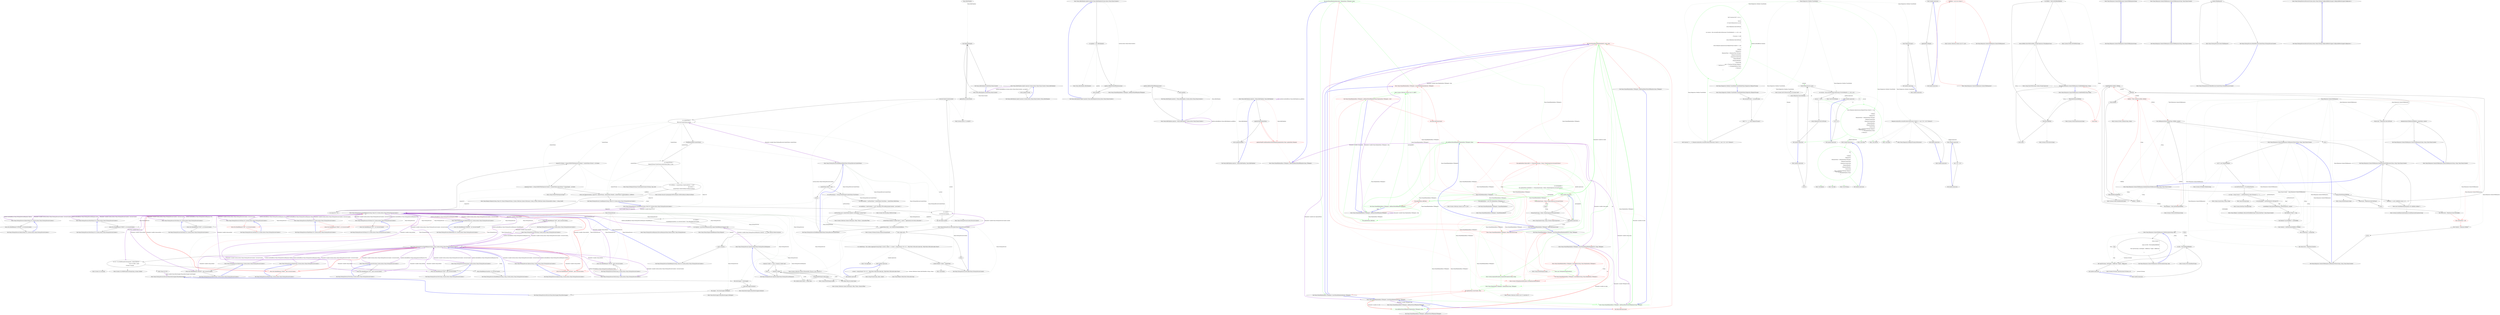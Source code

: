 digraph  {
n25 [label="Nancy.AfterPipeline", span=""];
n0 [label="Entry Nancy.AfterPipeline.implicit operator System.Action<Nancy.NancyContext>(Nancy.AfterPipeline)", span="16-16", cluster="Nancy.AfterPipeline.implicit operator System.Action<Nancy.NancyContext>(Nancy.AfterPipeline)"];
n1 [label="return pipeline.Invoke;", span="18-18", cluster="Nancy.AfterPipeline.implicit operator System.Action<Nancy.NancyContext>(Nancy.AfterPipeline)"];
n2 [label="Exit Nancy.AfterPipeline.implicit operator System.Action<Nancy.NancyContext>(Nancy.AfterPipeline)", span="16-16", cluster="Nancy.AfterPipeline.implicit operator System.Action<Nancy.NancyContext>(Nancy.AfterPipeline)"];
n3 [label="Entry Nancy.AfterPipeline.implicit operator Nancy.AfterPipeline(System.Action<Nancy.NancyContext>)", span="21-21", cluster="Nancy.AfterPipeline.implicit operator Nancy.AfterPipeline(System.Action<Nancy.NancyContext>)"];
n4 [label="var pipeline = new AfterPipeline()", span="23-23", cluster="Nancy.AfterPipeline.implicit operator Nancy.AfterPipeline(System.Action<Nancy.NancyContext>)"];
n5 [label="pipeline.AddItemToEndOfPipeline(action)", span="24-24", cluster="Nancy.AfterPipeline.implicit operator Nancy.AfterPipeline(System.Action<Nancy.NancyContext>)"];
n8 [label="Entry Nancy.AfterPipeline.AfterPipeline()", span="14-14", cluster="Nancy.AfterPipeline.AfterPipeline()"];
n6 [label="return pipeline;", span="25-25", cluster="Nancy.AfterPipeline.implicit operator Nancy.AfterPipeline(System.Action<Nancy.NancyContext>)"];
n9 [label="Entry Nancy.NamedPipelineBase<TDelegate>.AddItemToEndOfPipeline(TDelegate)", span="59-59", cluster="Nancy.NamedPipelineBase<TDelegate>.AddItemToEndOfPipeline(TDelegate)"];
n7 [label="Exit Nancy.AfterPipeline.implicit operator Nancy.AfterPipeline(System.Action<Nancy.NancyContext>)", span="21-21", cluster="Nancy.AfterPipeline.implicit operator Nancy.AfterPipeline(System.Action<Nancy.NancyContext>)"];
n10 [label="Entry Nancy.AfterPipeline.operator +(Nancy.AfterPipeline, System.Action<Nancy.NancyContext>)", span="28-28", cluster="Nancy.AfterPipeline.operator +(Nancy.AfterPipeline, System.Action<Nancy.NancyContext>)"];
n11 [label="pipeline.AddItemToEndOfPipeline(action)", span="30-30", cluster="Nancy.AfterPipeline.operator +(Nancy.AfterPipeline, System.Action<Nancy.NancyContext>)"];
n12 [label="return pipeline;", span="31-31", cluster="Nancy.AfterPipeline.operator +(Nancy.AfterPipeline, System.Action<Nancy.NancyContext>)"];
n13 [label="Exit Nancy.AfterPipeline.operator +(Nancy.AfterPipeline, System.Action<Nancy.NancyContext>)", span="28-28", cluster="Nancy.AfterPipeline.operator +(Nancy.AfterPipeline, System.Action<Nancy.NancyContext>)"];
n14 [label="Entry Nancy.AfterPipeline.operator +(Nancy.AfterPipeline, Nancy.AfterPipeline)", span="34-34", cluster="Nancy.AfterPipeline.operator +(Nancy.AfterPipeline, Nancy.AfterPipeline)"];
n15 [label="pipelineToAdd.PipelineItems", span="36-36", cluster="Nancy.AfterPipeline.operator +(Nancy.AfterPipeline, Nancy.AfterPipeline)"];
n16 [label="pipelineToAddTo.AddNamedItemToEndOfPipeline(pipelineItem.Name, pipelineItem.Delegate)", span="38-38", cluster="Nancy.AfterPipeline.operator +(Nancy.AfterPipeline, Nancy.AfterPipeline)", color=red, community=0];
n17 [label="return pipelineToAddTo;", span="41-41", cluster="Nancy.AfterPipeline.operator +(Nancy.AfterPipeline, Nancy.AfterPipeline)"];
n19 [label="Entry Nancy.NamedPipelineBase<TDelegate>.AddNamedItemToEndOfPipeline(string, TDelegate)", span="69-69", cluster="Nancy.NamedPipelineBase<TDelegate>.AddNamedItemToEndOfPipeline(string, TDelegate)"];
n18 [label="Exit Nancy.AfterPipeline.operator +(Nancy.AfterPipeline, Nancy.AfterPipeline)", span="34-34", cluster="Nancy.AfterPipeline.operator +(Nancy.AfterPipeline, Nancy.AfterPipeline)"];
n20 [label="Entry Nancy.AfterPipeline.Invoke(Nancy.NancyContext)", span="44-44", cluster="Nancy.AfterPipeline.Invoke(Nancy.NancyContext)"];
n21 [label="this.PipelineDelegates", span="46-46", cluster="Nancy.AfterPipeline.Invoke(Nancy.NancyContext)"];
n22 [label="pipelineItem.Invoke(context)", span="48-48", cluster="Nancy.AfterPipeline.Invoke(Nancy.NancyContext)"];
n23 [label="Exit Nancy.AfterPipeline.Invoke(Nancy.NancyContext)", span="44-44", cluster="Nancy.AfterPipeline.Invoke(Nancy.NancyContext)"];
n24 [label="Entry System.Action<T>.Invoke(T)", span="0-0", cluster="System.Action<T>.Invoke(T)"];
d4 [label="Get[''/sessions/{id}''] = ctx =>\r\n                {\r\n                    Guid id;\r\n                    if (!Guid.TryParse(ctx.Id, out id))\r\n                    {\r\n                        return HttpStatusCode.NotFound;\r\n                    }\r\n\r\n                    var session = this.sessionProvider.GetSessions().FirstOrDefault(s => s.Id == id);\r\n\r\n                    if (session == null)\r\n                    {\r\n                        return HttpStatusCode.NotFound;\r\n                    }\r\n\r\n                    return Response.AsJson(session.RequestTraces.Select(t => new\r\n                        {\r\n                            t.Method,\r\n                            t.RequestUrl,\r\n                            ResponseType = t.ResponseType.ToString(),\r\n                            t.RequestContentType,\r\n                            t.ResponseContentType,\r\n                            t.RequestHeaders,\r\n                            t.ResponseHeaders,\r\n                            t.StatusCode,\r\n                            Log = t.TraceLog.ToString().Replace(''\r'', '''').Split(new [] { ''\n'' }, StringSplitOptions.None),\r\n                        }).ToArray());\r\n                }", span="18-45", cluster="Nancy.Diagnostics.Modules.TraceModule.TraceModule(Nancy.Diagnostics.IRequestTracing)", color=green, community=0];
d39 [label="Nancy.Diagnostics.Modules.TraceModule", span=""];
d3 [label="Get[''/sessions''] = _ => Response.AsJson(this.sessionProvider.GetSessions().Select(s => new { Id = s.Id }).ToArray())", span="16-16", cluster="Nancy.Diagnostics.Modules.TraceModule.TraceModule(Nancy.Diagnostics.IRequestTracing)"];
d5 [label="Exit Nancy.Diagnostics.Modules.TraceModule.TraceModule(Nancy.Diagnostics.IRequestTracing)", span="9-9", cluster="Nancy.Diagnostics.Modules.TraceModule.TraceModule(Nancy.Diagnostics.IRequestTracing)"];
d21 [label="!Guid.TryParse(ctx.Id, out id)", span="21-21", cluster="lambda expression"];
d26 [label="return Response.AsJson(session.RequestTraces.Select(t => new\r\n                        {\r\n                            t.Method,\r\n                            t.RequestUrl,\r\n                            ResponseType = t.ResponseType.ToString(),\r\n                            t.RequestContentType,\r\n                            t.ResponseContentType,\r\n                            t.RequestHeaders,\r\n                            t.ResponseHeaders,\r\n                            t.StatusCode,\r\n                            Log = t.TraceLog.ToString().Replace(''\r'', '''').Split(new [] { ''\n'' }, StringSplitOptions.None),\r\n                        }).ToArray());", span="33-44", cluster="lambda expression", color=green, community=0];
d23 [label="var session = this.sessionProvider.GetSessions().FirstOrDefault(s => s.Id == id)", span="26-26", cluster="lambda expression"];
d24 [label="session == null", span="28-28", cluster="lambda expression"];
d27 [label="Exit lambda expression", span="18-45", cluster="lambda expression"];
d13 [label="Entry Unk.Select", span="", cluster="Unk.Select"];
d14 [label="Entry Unk.ToArray", span="", cluster="Unk.ToArray"];
d15 [label="Entry Unk.AsJson", span="", cluster="Unk.AsJson"];
d33 [label="Entry lambda expression", span="33-44", cluster="lambda expression"];
d34 [label="new\r\n                        {\r\n                            t.Method,\r\n                            t.RequestUrl,\r\n                            ResponseType = t.ResponseType.ToString(),\r\n                            t.RequestContentType,\r\n                            t.ResponseContentType,\r\n                            t.RequestHeaders,\r\n                            t.ResponseHeaders,\r\n                            t.StatusCode,\r\n                            Log = t.TraceLog.ToString().Replace(''\r'', '''').Split(new [] { ''\n'' }, StringSplitOptions.None),\r\n                        }", span="33-44", cluster="lambda expression", color=green, community=0];
d35 [label="Exit lambda expression", span="33-44", cluster="lambda expression"];
d36 [label="Entry Unk.ToString", span="", cluster="Unk.ToString"];
d37 [label="Entry Unk.Replace", span="", cluster="Unk.Replace"];
d38 [label="Entry Unk.Split", span="", cluster="Unk.Split"];
d1 [label="this.sessionProvider = sessionProvider", span="12-12", cluster="Nancy.Diagnostics.Modules.TraceModule.TraceModule(Nancy.Diagnostics.IRequestTracing)"];
d2 [label="Get[''/''] = _ => View[''RequestTracing'']", span="14-14", cluster="Nancy.Diagnostics.Modules.TraceModule.TraceModule(Nancy.Diagnostics.IRequestTracing)"];
d7 [label="View[''RequestTracing'']", span="14-14", cluster="lambda expression"];
d10 [label="Response.AsJson(this.sessionProvider.GetSessions().Select(s => new { Id = s.Id }).ToArray())", span="16-16", cluster="lambda expression"];
d0 [label="Entry Nancy.Diagnostics.Modules.TraceModule.TraceModule(Nancy.Diagnostics.IRequestTracing)", span="9-9", cluster="Nancy.Diagnostics.Modules.TraceModule.TraceModule(Nancy.Diagnostics.IRequestTracing)"];
d19 [label="Entry lambda expression", span="18-45", cluster="lambda expression"];
d20 [label="Guid id", span="20-20", cluster="lambda expression"];
d22 [label="return HttpStatusCode.NotFound;", span="23-23", cluster="lambda expression"];
d28 [label="Entry System.Guid.TryParse(string, out System.Guid)", span="0-0", cluster="System.Guid.TryParse(string, out System.Guid)"];
d31 [label="s.Id == id", span="26-26", cluster="lambda expression"];
d12 [label="Entry Nancy.Diagnostics.IRequestTracing.GetSessions()", span="11-11", cluster="Nancy.Diagnostics.IRequestTracing.GetSessions()"];
d29 [label="Entry Unk.FirstOrDefault", span="", cluster="Unk.FirstOrDefault"];
d30 [label="Entry lambda expression", span="26-26", cluster="lambda expression"];
d25 [label="return HttpStatusCode.NotFound;", span="30-30", cluster="lambda expression"];
d6 [label="Entry lambda expression", span="14-14", cluster="lambda expression"];
d8 [label="Exit lambda expression", span="14-14", cluster="lambda expression"];
d9 [label="Entry lambda expression", span="16-16", cluster="lambda expression"];
d11 [label="Exit lambda expression", span="16-16", cluster="lambda expression"];
d16 [label="Entry lambda expression", span="16-16", cluster="lambda expression"];
d40 [label=id, span=""];
d32 [label="Exit lambda expression", span="26-26", cluster="lambda expression"];
d18 [label="Exit lambda expression", span="16-16", cluster="lambda expression"];
d17 [label="new { Id = s.Id }", span="16-16", cluster="lambda expression"];
m1_22 [label="Exit Nancy.NamedPipelineBase<TDelegate>.AddItemToEndOfPipeline(Nancy.PipelineItem<TDelegate>, bool)", span="73-73", cluster="Nancy.NamedPipelineBase<TDelegate>.AddItemToEndOfPipeline(Nancy.PipelineItem<TDelegate>, bool)", color=red, community=0, file="NamedPipelineBase.cs"];
m1_24 [label="this.RemoveByName(name)", span="76-76", cluster="Nancy.NamedPipelineBase<TDelegate>.AddNamedItemToEndOfPipeline(string, TDelegate)", color=red, community=0, file="NamedPipelineBase.cs"];
m1_25 [label="Entry Nancy.NamedPipelineBase<TDelegate>.InsertItemAtPipelineIndex(int, TDelegate)", span="92-92", cluster="Nancy.NamedPipelineBase<TDelegate>.InsertItemAtPipelineIndex(int, TDelegate)", color=red, community=0, file="NamedPipelineBase.cs"];
m1_23 [label="Entry Nancy.NamedPipelineBase<TDelegate>.RemoveByName(string)", span="130-130", cluster="Nancy.NamedPipelineBase<TDelegate>.RemoveByName(string)", color=red, community=0, file="NamedPipelineBase.cs"];
m1_26 [label="this.InsertItemAtPipelineIndex(index, (PipelineItem<TDelegate>)item)", span="94-94", cluster="Nancy.NamedPipelineBase<TDelegate>.InsertItemAtPipelineIndex(int, TDelegate)", file="NamedPipelineBase.cs", color=green, community=0];
m1_3 [label="Entry System.Collections.Generic.List<T>.List()", span="0-0", cluster="System.Collections.Generic.List<T>.List()", file="NamedPipelineBase.cs"];
m1_40 [label="var existingIndex =\r\n                this.pipelineItems.FindIndex(i => String.Equals(name, i.Name, StringComparison.InvariantCulture))", span="132-133", cluster="Nancy.NamedPipelineBase<TDelegate>.RemoveByName(string)", file="NamedPipelineBase.cs", color=green, community=0];
m1_46 [label=string, span="", cluster="System.Collections.Generic.List<T>.RemoveAt(int)", file="NamedPipelineBase.cs"];
m1_13 [label="this.InsertNamedItemAtPipelineIndex(0, name, item)", span="52-52", cluster="Nancy.NamedPipelineBase<TDelegate>.AddNamedItemToStartOfPipeline(string, TDelegate)", file="NamedPipelineBase.cs", color=red, community=0];
m1_28 [label="Entry System.ArgumentException.ArgumentException(string, string)", span="0-0", cluster="System.ArgumentException.ArgumentException(string, string)", color=green, community=0, file="NamedPipelineBase.cs"];
m1_29 [label="Entry Nancy.PipelineItem<TDelegate>.PipelineItem(string, TDelegate)", span="10-10", cluster="Nancy.PipelineItem<TDelegate>.PipelineItem(string, TDelegate)", color=green, community=0, file="NamedPipelineBase.cs"];
m1_30 [label="this.pipelineItems.Insert(index, item)", span="88-88", cluster="Nancy.NamedPipelineBase<TDelegate>.InsertItemAtPipelineIndex(int, TDelegate)", color=red, community=0, file="NamedPipelineBase.cs"];
m1_31 [label="Exit Nancy.NamedPipelineBase<TDelegate>.InsertItemAtPipelineIndex(int, TDelegate)", span="86-86", cluster="Nancy.NamedPipelineBase<TDelegate>.InsertItemAtPipelineIndex(int, TDelegate)", file="NamedPipelineBase.cs"];
m1_37 [label="Exit Nancy.NamedPipelineBase<TDelegate>.InsertNamedItemAtPipelineIndex(int, string, TDelegate)", span="97-97", cluster="Nancy.NamedPipelineBase<TDelegate>.InsertNamedItemAtPipelineIndex(int, string, TDelegate)", file="NamedPipelineBase.cs"];
m1_38 [label="this.pipelineItems.RemoveAll(i => String.Equals(name, i.Name, StringComparison.InvariantCulture))", span="115-115", cluster="Nancy.NamedPipelineBase<TDelegate>.RemoveByName(string)", color=red, community=0, file="NamedPipelineBase.cs"];
m1_39 [label="Exit Nancy.NamedPipelineBase<TDelegate>.RemoveByName(string)", span="113-113", cluster="Nancy.NamedPipelineBase<TDelegate>.RemoveByName(string)", file="NamedPipelineBase.cs"];
m1_16 [label="Entry Nancy.NamedPipelineBase<TDelegate>.InsertNamedItemAtPipelineIndex(int, string, TDelegate)", span="97-97", cluster="Nancy.NamedPipelineBase<TDelegate>.InsertNamedItemAtPipelineIndex(int, string, TDelegate)", file="NamedPipelineBase.cs"];
m1_33 [label="Entry Nancy.NamedPipelineBase<TDelegate>.InsertBefore(string, Nancy.PipelineItem<TDelegate>)", span="115-115", cluster="Nancy.NamedPipelineBase<TDelegate>.InsertBefore(string, Nancy.PipelineItem<TDelegate>)", color=red, community=0, file="NamedPipelineBase.cs"];
m1_35 [label="Exit Nancy.NamedPipelineBase<TDelegate>.InsertBefore(string, Nancy.PipelineItem<TDelegate>)", span="115-115", cluster="Nancy.NamedPipelineBase<TDelegate>.InsertBefore(string, Nancy.PipelineItem<TDelegate>)", color=red, community=0, file="NamedPipelineBase.cs"];
m1_36 [label="Entry System.NotImplementedException.NotImplementedException()", span="0-0", cluster="System.NotImplementedException.NotImplementedException()", color=red, community=0, file="NamedPipelineBase.cs"];
m1_34 [label="throw new NotImplementedException();", span="117-117", cluster="Nancy.NamedPipelineBase<TDelegate>.InsertBefore(string, Nancy.PipelineItem<TDelegate>)", color=green, community=0, file="NamedPipelineBase.cs"];
m1_7 [label="Entry Nancy.NamedPipelineBase<TDelegate>.AddItemToStartOfPipeline(TDelegate)", span="38-38", cluster="Nancy.NamedPipelineBase<TDelegate>.AddItemToStartOfPipeline(TDelegate)", file="NamedPipelineBase.cs"];
m1_8 [label="this.AddItemToStartOfPipeline((PipelineItem<TDelegate>)item)", span="40-40", cluster="Nancy.NamedPipelineBase<TDelegate>.AddItemToStartOfPipeline(TDelegate)", color=green, community=0, file="NamedPipelineBase.cs"];
m1_9 [label="Exit Nancy.NamedPipelineBase<TDelegate>.AddItemToStartOfPipeline(TDelegate)", span="38-38", cluster="Nancy.NamedPipelineBase<TDelegate>.AddItemToStartOfPipeline(TDelegate)", file="NamedPipelineBase.cs"];
m1_32 [label="Entry System.Collections.Generic.List<T>.Insert(int, T)", span="0-0", cluster="System.Collections.Generic.List<T>.Insert(int, T)", file="NamedPipelineBase.cs"];
m1_10 [label="Entry Nancy.NamedPipelineBase<TDelegate>.InsertItemAtPipelineIndex(int, TDelegate)", span="86-86", cluster="Nancy.NamedPipelineBase<TDelegate>.InsertItemAtPipelineIndex(int, TDelegate)", file="NamedPipelineBase.cs"];
m1_11 [label="Entry Nancy.NamedPipelineBase<TDelegate>.AddNamedItemToStartOfPipeline(string, TDelegate)", span="48-48", cluster="Nancy.NamedPipelineBase<TDelegate>.AddNamedItemToStartOfPipeline(string, TDelegate)", color=green, community=0, file="NamedPipelineBase.cs"];
m1_12 [label="this.RemoveByName(name)", span="50-50", cluster="Nancy.NamedPipelineBase<TDelegate>.AddNamedItemToStartOfPipeline(string, TDelegate)", file="NamedPipelineBase.cs", color=red, community=0];
m1_15 [label="this.AddItemToEndOfPipeline((PipelineItem<TDelegate>)item)", span="62-62", cluster="Nancy.NamedPipelineBase<TDelegate>.AddItemToEndOfPipeline(TDelegate)", file="NamedPipelineBase.cs", color=green, community=0];
m1_41 [label="Entry lambda expression", span="115-115", cluster="lambda expression", color=green, community=0, file="NamedPipelineBase.cs"];
m1_42 [label="String.Equals(name, i.Name, StringComparison.InvariantCulture)", span="115-115", cluster="lambda expression", color=red, community=0, file="NamedPipelineBase.cs"];
m1_43 [label="Exit lambda expression", span="115-115", cluster="lambda expression", file="NamedPipelineBase.cs"];
m1_17 [label="Entry Nancy.NamedPipelineBase<TDelegate>.AddItemToEndOfPipeline(TDelegate)", span="59-59", cluster="Nancy.NamedPipelineBase<TDelegate>.AddItemToEndOfPipeline(TDelegate)", file="NamedPipelineBase.cs"];
m1_18 [label="this.pipelineItems.Add(item)", span="61-61", cluster="Nancy.NamedPipelineBase<TDelegate>.AddItemToEndOfPipeline(TDelegate)", color=red, community=0, file="NamedPipelineBase.cs"];
m1_19 [label="Exit Nancy.NamedPipelineBase<TDelegate>.AddItemToEndOfPipeline(TDelegate)", span="59-59", cluster="Nancy.NamedPipelineBase<TDelegate>.AddItemToEndOfPipeline(TDelegate)", color=green, community=0, file="NamedPipelineBase.cs"];
m1_20 [label="Entry System.Collections.Generic.List<T>.Add(T)", span="0-0", cluster="System.Collections.Generic.List<T>.Add(T)", color=green, community=0, file="NamedPipelineBase.cs"];
m1_21 [label="this.pipelineItems.Add(item)", span="83-83", cluster="Nancy.NamedPipelineBase<TDelegate>.AddItemToEndOfPipeline(Nancy.PipelineItem<TDelegate>, bool)", color=green, community=0, file="NamedPipelineBase.cs"];
m1_27 [label="Entry string.IsNullOrEmpty(string)", span="0-0", cluster="string.IsNullOrEmpty(string)", file="NamedPipelineBase.cs"];
m1_45 [label="Nancy.NamedPipelineBase<TDelegate>", span="", cluster="System.Collections.Generic.List<T>.FindIndex(System.Predicate<T>)", file="NamedPipelineBase.cs"];
m1_4 [label="Entry lambda expression", span="31-31", cluster="lambda expression", file="NamedPipelineBase.cs"];
m1_5 [label="pipelineItem.Delegate", span="31-31", cluster="lambda expression", file="NamedPipelineBase.cs"];
m1_6 [label="Exit lambda expression", span="31-31", cluster="lambda expression", file="NamedPipelineBase.cs"];
m1_48 [label="String.Equals(name, i.Name, StringComparison.InvariantCulture)", span="133-133", cluster="lambda expression", file="NamedPipelineBase.cs"];
m1_44 [label="Entry string.Equals(string, string, System.StringComparison)", span="0-0", cluster="string.Equals(string, string, System.StringComparison)", file="NamedPipelineBase.cs"];
m1_14 [label="Exit Nancy.NamedPipelineBase<TDelegate>.AddNamedItemToStartOfPipeline(string, TDelegate)", span="48-48", cluster="Nancy.NamedPipelineBase<TDelegate>.AddNamedItemToStartOfPipeline(string, TDelegate)", file="NamedPipelineBase.cs"];
m1_0 [label="Entry Nancy.NamedPipelineBase<TDelegate>.NamedPipelineBase()", span="13-13", cluster="Nancy.NamedPipelineBase<TDelegate>.NamedPipelineBase()", file="NamedPipelineBase.cs"];
m1_1 [label="this.pipelineItems = new List<PipelineItem<TDelegate>>()", span="15-15", cluster="Nancy.NamedPipelineBase<TDelegate>.NamedPipelineBase()", file="NamedPipelineBase.cs"];
m1_2 [label="Exit Nancy.NamedPipelineBase<TDelegate>.NamedPipelineBase()", span="13-13", cluster="Nancy.NamedPipelineBase<TDelegate>.NamedPipelineBase()", file="NamedPipelineBase.cs"];
m3_3 [label="Entry System.Collections.Generic.List<T>.List()", span="0-0", cluster="System.Collections.Generic.List<T>.List()", file="PostRequestHooksPipelineFixture.cs"];
m3_31 [label="Entry System.IO.Path.GetFullPath(string)", span="0-0", cluster="System.IO.Path.GetFullPath(string)", file="PostRequestHooksPipelineFixture.cs"];
m3_73 [label="Entry System.DateTime.ToString(string)", span="0-0", cluster="System.DateTime.ToString(string)", file="PostRequestHooksPipelineFixture.cs"];
m3_19 [label="Entry System.IO.File.OpenRead(string)", span="0-0", cluster="System.IO.File.OpenRead(string)", file="PostRequestHooksPipelineFixture.cs"];
m3_53 [label="Entry System.IO.Path.GetFileName(string)", span="0-0", cluster="System.IO.Path.GetFileName(string)", file="PostRequestHooksPipelineFixture.cs"];
m3_0 [label="Entry Nancy.Responses.GenericFileResponse.GenericFileResponse()", span="29-29", cluster="Nancy.Responses.GenericFileResponse.GenericFileResponse()", file="PostRequestHooksPipelineFixture.cs"];
m3_1 [label="SafePaths = new List<string>()", span="31-31", cluster="Nancy.Responses.GenericFileResponse.GenericFileResponse()", color=red, community=0, file="PostRequestHooksPipelineFixture.cs"];
m3_2 [label="Exit Nancy.Responses.GenericFileResponse.GenericFileResponse()", span="29-29", cluster="Nancy.Responses.GenericFileResponse.GenericFileResponse()", file="PostRequestHooksPipelineFixture.cs"];
m3_4 [label="Entry Nancy.Responses.GenericFileResponse.GenericFileResponse(string)", span="40-40", cluster="Nancy.Responses.GenericFileResponse.GenericFileResponse(string)", file="PostRequestHooksPipelineFixture.cs"];
m3_5 [label="Exit Nancy.Responses.GenericFileResponse.GenericFileResponse(string)", span="40-40", cluster="Nancy.Responses.GenericFileResponse.GenericFileResponse(string)", file="PostRequestHooksPipelineFixture.cs"];
m3_50 [label="Entry System.InvalidOperationException.InvalidOperationException(string)", span="0-0", cluster="System.InvalidOperationException.InvalidOperationException(string)", file="PostRequestHooksPipelineFixture.cs"];
m3_32 [label="Entry string.StartsWith(string, System.StringComparison)", span="0-0", cluster="string.StartsWith(string, System.StringComparison)", file="PostRequestHooksPipelineFixture.cs"];
m3_49 [label="Entry string.IsNullOrEmpty(string)", span="0-0", cluster="string.IsNullOrEmpty(string)", file="PostRequestHooksPipelineFixture.cs"];
m3_29 [label="Entry System.IO.Path.HasExtension(string)", span="0-0", cluster="System.IO.Path.HasExtension(string)", file="PostRequestHooksPipelineFixture.cs"];
m3_54 [label="Entry Nancy.Responses.GenericFileResponse.SetResponseValues(string, string, Nancy.NancyContext)", span="139-139", cluster="Nancy.Responses.GenericFileResponse.SetResponseValues(string, string, Nancy.NancyContext)", file="PostRequestHooksPipelineFixture.cs"];
m3_55 [label="var fi = new FileInfo(fullPath)", span="142-142", cluster="Nancy.Responses.GenericFileResponse.SetResponseValues(string, string, Nancy.NancyContext)", file="PostRequestHooksPipelineFixture.cs"];
m3_59 [label="CacheHelpers.ReturnNotModified(etag, lastWriteTimeUtc, context)", span="148-148", cluster="Nancy.Responses.GenericFileResponse.SetResponseValues(string, string, Nancy.NancyContext)", file="PostRequestHooksPipelineFixture.cs"];
m3_66 [label="this.Contents = GetFileContent(fullPath, fi.Length)", span="159-159", cluster="Nancy.Responses.GenericFileResponse.SetResponseValues(string, string, Nancy.NancyContext)", file="PostRequestHooksPipelineFixture.cs"];
m3_67 [label="this.ContentType = contentType", span="160-160", cluster="Nancy.Responses.GenericFileResponse.SetResponseValues(string, string, Nancy.NancyContext)", file="PostRequestHooksPipelineFixture.cs"];
m3_56 [label="var lastWriteTimeUtc = fi.LastWriteTimeUtc", span="144-144", cluster="Nancy.Responses.GenericFileResponse.SetResponseValues(string, string, Nancy.NancyContext)", file="PostRequestHooksPipelineFixture.cs"];
m3_57 [label="var etag = string.Concat(''\'''', lastWriteTimeUtc.Ticks.ToString(''x''), ''\'''')", span="145-145", cluster="Nancy.Responses.GenericFileResponse.SetResponseValues(string, string, Nancy.NancyContext)", file="PostRequestHooksPipelineFixture.cs"];
m3_58 [label="var lastModified = lastWriteTimeUtc.ToString(''R'')", span="146-146", cluster="Nancy.Responses.GenericFileResponse.SetResponseValues(string, string, Nancy.NancyContext)", file="PostRequestHooksPipelineFixture.cs"];
m3_64 [label="this.Headers[''ETag''] = etag", span="157-157", cluster="Nancy.Responses.GenericFileResponse.SetResponseValues(string, string, Nancy.NancyContext)", file="PostRequestHooksPipelineFixture.cs"];
m3_65 [label="this.Headers[''Last-Modified''] = lastModified", span="158-158", cluster="Nancy.Responses.GenericFileResponse.SetResponseValues(string, string, Nancy.NancyContext)", file="PostRequestHooksPipelineFixture.cs"];
m3_60 [label="this.StatusCode = HttpStatusCode.NotModified", span="150-150", cluster="Nancy.Responses.GenericFileResponse.SetResponseValues(string, string, Nancy.NancyContext)", file="PostRequestHooksPipelineFixture.cs"];
m3_61 [label="this.ContentType = null", span="151-151", cluster="Nancy.Responses.GenericFileResponse.SetResponseValues(string, string, Nancy.NancyContext)", color=red, community=0, file="PostRequestHooksPipelineFixture.cs"];
m3_62 [label="this.Contents = Response.NoBody", span="152-152", cluster="Nancy.Responses.GenericFileResponse.SetResponseValues(string, string, Nancy.NancyContext)", file="PostRequestHooksPipelineFixture.cs"];
m3_63 [label="return;", span="154-154", cluster="Nancy.Responses.GenericFileResponse.SetResponseValues(string, string, Nancy.NancyContext)", file="PostRequestHooksPipelineFixture.cs"];
m3_68 [label="this.StatusCode = HttpStatusCode.OK", span="161-161", cluster="Nancy.Responses.GenericFileResponse.SetResponseValues(string, string, Nancy.NancyContext)", file="PostRequestHooksPipelineFixture.cs"];
m3_69 [label="Exit Nancy.Responses.GenericFileResponse.SetResponseValues(string, string, Nancy.NancyContext)", span="139-139", cluster="Nancy.Responses.GenericFileResponse.SetResponseValues(string, string, Nancy.NancyContext)", file="PostRequestHooksPipelineFixture.cs"];
m3_11 [label="Entry Nancy.Responses.GenericFileResponse.InitializeGenericFileResonse(string, string, Nancy.NancyContext)", span="103-103", cluster="Nancy.Responses.GenericFileResponse.InitializeGenericFileResonse(string, string, Nancy.NancyContext)", file="PostRequestHooksPipelineFixture.cs"];
m3_33 [label="string.IsNullOrEmpty(filePath)", span="105-105", cluster="Nancy.Responses.GenericFileResponse.InitializeGenericFileResonse(string, string, Nancy.NancyContext)", file="PostRequestHooksPipelineFixture.cs"];
m3_40 [label="Path.IsPathRooted(filePath)", span="117-117", cluster="Nancy.Responses.GenericFileResponse.InitializeGenericFileResonse(string, string, Nancy.NancyContext)", file="PostRequestHooksPipelineFixture.cs"];
m3_41 [label="fullPath = filePath", span="119-119", cluster="Nancy.Responses.GenericFileResponse.InitializeGenericFileResonse(string, string, Nancy.NancyContext)", file="PostRequestHooksPipelineFixture.cs"];
m3_42 [label="fullPath = Path.Combine(rootPath, filePath)", span="123-123", cluster="Nancy.Responses.GenericFileResponse.InitializeGenericFileResonse(string, string, Nancy.NancyContext)", color=red, community=0, file="PostRequestHooksPipelineFixture.cs"];
m3_45 [label="this.SetResponseValues(contentType, fullPath, context)", span="130-130", cluster="Nancy.Responses.GenericFileResponse.InitializeGenericFileResonse(string, string, Nancy.NancyContext)", file="PostRequestHooksPipelineFixture.cs"];
m3_34 [label="StatusCode = HttpStatusCode.NotFound", span="107-107", cluster="Nancy.Responses.GenericFileResponse.InitializeGenericFileResonse(string, string, Nancy.NancyContext)", file="PostRequestHooksPipelineFixture.cs"];
m3_36 [label="SafePaths == null || SafePaths.Count == 0", span="110-110", cluster="Nancy.Responses.GenericFileResponse.InitializeGenericFileResonse(string, string, Nancy.NancyContext)", file="PostRequestHooksPipelineFixture.cs"];
m3_35 [label="return;", span="108-108", cluster="Nancy.Responses.GenericFileResponse.InitializeGenericFileResonse(string, string, Nancy.NancyContext)", file="PostRequestHooksPipelineFixture.cs"];
m3_37 [label="throw new InvalidOperationException(''No SafePaths defined.'');", span="112-112", cluster="Nancy.Responses.GenericFileResponse.InitializeGenericFileResonse(string, string, Nancy.NancyContext)", file="PostRequestHooksPipelineFixture.cs"];
m3_38 [label=SafePaths, span="114-114", cluster="Nancy.Responses.GenericFileResponse.InitializeGenericFileResonse(string, string, Nancy.NancyContext)", file="PostRequestHooksPipelineFixture.cs"];
m3_39 [label="string fullPath", span="116-116", cluster="Nancy.Responses.GenericFileResponse.InitializeGenericFileResonse(string, string, Nancy.NancyContext)", file="PostRequestHooksPipelineFixture.cs"];
m3_47 [label="StatusCode = HttpStatusCode.NotFound", span="136-136", cluster="Nancy.Responses.GenericFileResponse.InitializeGenericFileResonse(string, string, Nancy.NancyContext)", file="PostRequestHooksPipelineFixture.cs"];
m3_43 [label="IsSafeFilePath(rootPath, fullPath)", span="126-126", cluster="Nancy.Responses.GenericFileResponse.InitializeGenericFileResonse(string, string, Nancy.NancyContext)", file="PostRequestHooksPipelineFixture.cs"];
m3_44 [label="this.Filename = Path.GetFileName(fullPath)", span="128-128", cluster="Nancy.Responses.GenericFileResponse.InitializeGenericFileResonse(string, string, Nancy.NancyContext)", file="PostRequestHooksPipelineFixture.cs"];
m3_46 [label="return;", span="132-132", cluster="Nancy.Responses.GenericFileResponse.InitializeGenericFileResonse(string, string, Nancy.NancyContext)", file="PostRequestHooksPipelineFixture.cs"];
m3_48 [label="Exit Nancy.Responses.GenericFileResponse.InitializeGenericFileResonse(string, string, Nancy.NancyContext)", span="103-103", cluster="Nancy.Responses.GenericFileResponse.InitializeGenericFileResonse(string, string, Nancy.NancyContext)", file="PostRequestHooksPipelineFixture.cs"];
m3_70 [label="Entry System.IO.FileInfo.FileInfo(string)", span="0-0", cluster="System.IO.FileInfo.FileInfo(string)", file="PostRequestHooksPipelineFixture.cs"];
m3_15 [label="Entry lambda expression", span="77-83", cluster="lambda expression", file="PostRequestHooksPipelineFixture.cs"];
m3_16 [label="var file = File.OpenRead(filePath)", span="79-79", cluster="lambda expression", file="PostRequestHooksPipelineFixture.cs"];
m3_17 [label="file.CopyTo(stream, (int)(length < BufferSize ? length : BufferSize))", span="81-81", cluster="lambda expression", file="PostRequestHooksPipelineFixture.cs"];
m3_18 [label="Exit lambda expression", span="77-83", cluster="lambda expression", file="PostRequestHooksPipelineFixture.cs"];
m3_51 [label="Entry System.IO.Path.IsPathRooted(string)", span="0-0", cluster="System.IO.Path.IsPathRooted(string)", file="PostRequestHooksPipelineFixture.cs"];
m3_8 [label="Entry Nancy.Responses.GenericFileResponse.GenericFileResponse(string, string, Nancy.NancyContext)", span="64-64", cluster="Nancy.Responses.GenericFileResponse.GenericFileResponse(string, string, Nancy.NancyContext)", file="PostRequestHooksPipelineFixture.cs"];
m3_9 [label="InitializeGenericFileResonse(filePath, contentType, context)", span="66-66", cluster="Nancy.Responses.GenericFileResponse.GenericFileResponse(string, string, Nancy.NancyContext)", file="PostRequestHooksPipelineFixture.cs"];
m3_10 [label="Exit Nancy.Responses.GenericFileResponse.GenericFileResponse(string, string, Nancy.NancyContext)", span="64-64", cluster="Nancy.Responses.GenericFileResponse.GenericFileResponse(string, string, Nancy.NancyContext)", file="PostRequestHooksPipelineFixture.cs"];
m3_74 [label="Entry Nancy.Helpers.CacheHelpers.ReturnNotModified(string, System.DateTime?, Nancy.NancyContext)", span="18-18", cluster="Nancy.Helpers.CacheHelpers.ReturnNotModified(string, System.DateTime?, Nancy.NancyContext)", file="PostRequestHooksPipelineFixture.cs"];
m3_21 [label="Entry Nancy.Responses.GenericFileResponse.IsSafeFilePath(string, string)", span="86-86", cluster="Nancy.Responses.GenericFileResponse.IsSafeFilePath(string, string)", file="PostRequestHooksPipelineFixture.cs"];
m3_22 [label="!Path.HasExtension(filePath)", span="88-88", cluster="Nancy.Responses.GenericFileResponse.IsSafeFilePath(string, string)", file="PostRequestHooksPipelineFixture.cs"];
m3_24 [label="!File.Exists(filePath)", span="93-93", cluster="Nancy.Responses.GenericFileResponse.IsSafeFilePath(string, string)", file="PostRequestHooksPipelineFixture.cs"];
m3_26 [label="var fullPath = Path.GetFullPath(filePath)", span="98-98", cluster="Nancy.Responses.GenericFileResponse.IsSafeFilePath(string, string)", file="PostRequestHooksPipelineFixture.cs"];
m3_27 [label="return fullPath.StartsWith(rootPath, StringComparison.OrdinalIgnoreCase);", span="100-100", cluster="Nancy.Responses.GenericFileResponse.IsSafeFilePath(string, string)", file="PostRequestHooksPipelineFixture.cs"];
m3_23 [label="return false;", span="90-90", cluster="Nancy.Responses.GenericFileResponse.IsSafeFilePath(string, string)", color=red, community=0, file="PostRequestHooksPipelineFixture.cs"];
m3_25 [label="return false;", span="95-95", cluster="Nancy.Responses.GenericFileResponse.IsSafeFilePath(string, string)", file="PostRequestHooksPipelineFixture.cs"];
m3_28 [label="Exit Nancy.Responses.GenericFileResponse.IsSafeFilePath(string, string)", span="86-86", cluster="Nancy.Responses.GenericFileResponse.IsSafeFilePath(string, string)", file="PostRequestHooksPipelineFixture.cs"];
m3_6 [label="Entry Nancy.Responses.GenericFileResponse.GenericFileResponse(string, Nancy.NancyContext)", span="52-52", cluster="Nancy.Responses.GenericFileResponse.GenericFileResponse(string, Nancy.NancyContext)", file="PostRequestHooksPipelineFixture.cs"];
m3_7 [label="Exit Nancy.Responses.GenericFileResponse.GenericFileResponse(string, Nancy.NancyContext)", span="52-52", cluster="Nancy.Responses.GenericFileResponse.GenericFileResponse(string, Nancy.NancyContext)", file="PostRequestHooksPipelineFixture.cs"];
m3_52 [label="Entry System.IO.Path.Combine(string, string)", span="0-0", cluster="System.IO.Path.Combine(string, string)", file="PostRequestHooksPipelineFixture.cs"];
m3_72 [label="Entry string.Concat(string, string, string)", span="0-0", cluster="string.Concat(string, string, string)", file="PostRequestHooksPipelineFixture.cs"];
m3_71 [label="Entry long.ToString(string)", span="0-0", cluster="long.ToString(string)", file="PostRequestHooksPipelineFixture.cs"];
m3_20 [label="Entry System.IO.Stream.CopyTo(System.IO.Stream, int)", span="0-0", cluster="System.IO.Stream.CopyTo(System.IO.Stream, int)", file="PostRequestHooksPipelineFixture.cs"];
m3_30 [label="Entry System.IO.File.Exists(string)", span="0-0", cluster="System.IO.File.Exists(string)", file="PostRequestHooksPipelineFixture.cs"];
m3_12 [label="Entry Nancy.Responses.GenericFileResponse.GetFileContent(string, long)", span="75-75", cluster="Nancy.Responses.GenericFileResponse.GetFileContent(string, long)", file="PostRequestHooksPipelineFixture.cs"];
m3_13 [label="return stream =>\r\n            {\r\n                using (var file = File.OpenRead(filePath))\r\n                {\r\n                    file.CopyTo(stream, (int)(length < BufferSize ? length : BufferSize));\r\n                }\r\n            };", span="77-83", cluster="Nancy.Responses.GenericFileResponse.GetFileContent(string, long)", file="PostRequestHooksPipelineFixture.cs"];
m3_14 [label="Exit Nancy.Responses.GenericFileResponse.GetFileContent(string, long)", span="75-75", cluster="Nancy.Responses.GenericFileResponse.GetFileContent(string, long)", file="PostRequestHooksPipelineFixture.cs"];
m3_75 [label="Nancy.Responses.GenericFileResponse", span="", file="PostRequestHooksPipelineFixture.cs"];
m3_76 [label=string, span="", file="PostRequestHooksPipelineFixture.cs"];
m3_77 [label=long, span="", file="PostRequestHooksPipelineFixture.cs"];
m4_13 [label="Entry Nancy.Testing.Browser.Delete(Nancy.Url, System.Action<Nancy.Testing.BrowserContext>)", span="59-59", cluster="Nancy.Testing.Browser.Delete(Nancy.Url, System.Action<Nancy.Testing.BrowserContext>)", file="PreRequestHooksPipelineFixture.cs"];
m4_14 [label="return this.HandleRequest(''DELETE'', url, browserContext);", span="61-61", cluster="Nancy.Testing.Browser.Delete(Nancy.Url, System.Action<Nancy.Testing.BrowserContext>)", file="PreRequestHooksPipelineFixture.cs"];
m4_15 [label="Exit Nancy.Testing.Browser.Delete(Nancy.Url, System.Action<Nancy.Testing.BrowserContext>)", span="59-59", cluster="Nancy.Testing.Browser.Delete(Nancy.Url, System.Action<Nancy.Testing.BrowserContext>)", file="PreRequestHooksPipelineFixture.cs"];
m4_17 [label="Entry Nancy.Testing.Browser.Get(string, System.Action<Nancy.Testing.BrowserContext>)", span="70-70", cluster="Nancy.Testing.Browser.Get(string, System.Action<Nancy.Testing.BrowserContext>)", file="PreRequestHooksPipelineFixture.cs"];
m4_18 [label="return this.HandleRequest(''GET'', path, browserContext);", span="72-72", cluster="Nancy.Testing.Browser.Get(string, System.Action<Nancy.Testing.BrowserContext>)", file="PreRequestHooksPipelineFixture.cs"];
m4_19 [label="Exit Nancy.Testing.Browser.Get(string, System.Action<Nancy.Testing.BrowserContext>)", span="70-70", cluster="Nancy.Testing.Browser.Get(string, System.Action<Nancy.Testing.BrowserContext>)", file="PreRequestHooksPipelineFixture.cs"];
m4_60 [label="Entry Nancy.INancyEngine.HandleRequest(Nancy.Request)", span="15-15", cluster="Nancy.INancyEngine.HandleRequest(Nancy.Request)", file="PreRequestHooksPipelineFixture.cs"];
m4_67 [label="Entry System.Uri.Uri(string)", span="0-0", cluster="System.Uri.Uri(string)", file="PreRequestHooksPipelineFixture.cs"];
m4_44 [label="Entry Nancy.Testing.Browser.Post(Nancy.Url, System.Action<Nancy.Testing.BrowserContext>)", span="169-169", cluster="Nancy.Testing.Browser.Post(Nancy.Url, System.Action<Nancy.Testing.BrowserContext>)", file="PreRequestHooksPipelineFixture.cs"];
m4_45 [label="return this.HandleRequest(''POST'', url, browserContext);", span="171-171", cluster="Nancy.Testing.Browser.Post(Nancy.Url, System.Action<Nancy.Testing.BrowserContext>)", file="PreRequestHooksPipelineFixture.cs"];
m4_46 [label="Exit Nancy.Testing.Browser.Post(Nancy.Url, System.Action<Nancy.Testing.BrowserContext>)", span="169-169", cluster="Nancy.Testing.Browser.Post(Nancy.Url, System.Action<Nancy.Testing.BrowserContext>)", file="PreRequestHooksPipelineFixture.cs"];
m4_85 [label="Entry string.Format(string, object, object)", span="0-0", cluster="string.Format(string, object, object)", file="PreRequestHooksPipelineFixture.cs"];
m4_95 [label="Entry Nancy.Testing.Browser.BuildRequestBody(Nancy.Testing.IBrowserContextValues)", span="255-255", cluster="Nancy.Testing.Browser.BuildRequestBody(Nancy.Testing.IBrowserContextValues)", file="PreRequestHooksPipelineFixture.cs"];
m4_96 [label="contextValues.Body != null", span="257-257", cluster="Nancy.Testing.Browser.BuildRequestBody(Nancy.Testing.IBrowserContextValues)", file="PreRequestHooksPipelineFixture.cs"];
m4_98 [label="var useFormValues = !String.IsNullOrEmpty(contextValues.FormValues)", span="262-262", cluster="Nancy.Testing.Browser.BuildRequestBody(Nancy.Testing.IBrowserContextValues)", file="PreRequestHooksPipelineFixture.cs"];
m4_99 [label="var bodyContents = useFormValues ? contextValues.FormValues : contextValues.BodyString", span="263-263", cluster="Nancy.Testing.Browser.BuildRequestBody(Nancy.Testing.IBrowserContextValues)", file="PreRequestHooksPipelineFixture.cs"];
m4_101 [label="useFormValues && !contextValues.Headers.ContainsKey(''Content-Type'')", span="266-266", cluster="Nancy.Testing.Browser.BuildRequestBody(Nancy.Testing.IBrowserContextValues)", file="PreRequestHooksPipelineFixture.cs"];
m4_102 [label="contextValues.Headers[''Content-Type''] = new[] { ''application/x-www-form-urlencoded'' }", span="268-268", cluster="Nancy.Testing.Browser.BuildRequestBody(Nancy.Testing.IBrowserContextValues)", file="PreRequestHooksPipelineFixture.cs"];
m4_103 [label="contextValues.Body = new MemoryStream(bodyBytes)", span="271-271", cluster="Nancy.Testing.Browser.BuildRequestBody(Nancy.Testing.IBrowserContextValues)", file="PreRequestHooksPipelineFixture.cs"];
m4_97 [label="return;", span="259-259", cluster="Nancy.Testing.Browser.BuildRequestBody(Nancy.Testing.IBrowserContextValues)", file="PreRequestHooksPipelineFixture.cs"];
m4_100 [label="var bodyBytes = bodyContents != null ? Encoding.UTF8.GetBytes(bodyContents) : new byte[] { }", span="264-264", cluster="Nancy.Testing.Browser.BuildRequestBody(Nancy.Testing.IBrowserContextValues)", file="PreRequestHooksPipelineFixture.cs"];
m4_104 [label="Exit Nancy.Testing.Browser.BuildRequestBody(Nancy.Testing.IBrowserContextValues)", span="255-255", cluster="Nancy.Testing.Browser.BuildRequestBody(Nancy.Testing.IBrowserContextValues)", file="PreRequestHooksPipelineFixture.cs"];
m4_122 [label="Entry Nancy.IO.RequestStream.FromStream(System.IO.Stream, long, bool)", span="273-273", cluster="Nancy.IO.RequestStream.FromStream(System.IO.Stream, long, bool)", file="PreRequestHooksPipelineFixture.cs"];
m4_124 [label="Entry string.IsNullOrWhiteSpace(string)", span="0-0", cluster="string.IsNullOrWhiteSpace(string)", file="PreRequestHooksPipelineFixture.cs"];
m4_41 [label="Entry Nancy.Testing.Browser.Post(string, System.Action<Nancy.Testing.BrowserContext>)", span="158-158", cluster="Nancy.Testing.Browser.Post(string, System.Action<Nancy.Testing.BrowserContext>)", file="PreRequestHooksPipelineFixture.cs"];
m4_42 [label="return this.HandleRequest(''POST'', path, browserContext);", span="160-160", cluster="Nancy.Testing.Browser.Post(string, System.Action<Nancy.Testing.BrowserContext>)", file="PreRequestHooksPipelineFixture.cs"];
m4_43 [label="Exit Nancy.Testing.Browser.Post(string, System.Action<Nancy.Testing.BrowserContext>)", span="158-158", cluster="Nancy.Testing.Browser.Post(string, System.Action<Nancy.Testing.BrowserContext>)", file="PreRequestHooksPipelineFixture.cs"];
m4_71 [label="Entry Nancy.Testing.BrowserContext.HttpRequest()", span="142-142", cluster="Nancy.Testing.BrowserContext.HttpRequest()", file="PreRequestHooksPipelineFixture.cs"];
m4_9 [label="Entry Nancy.Testing.Browser.Delete(string, System.Action<Nancy.Testing.BrowserContext>)", span="48-48", cluster="Nancy.Testing.Browser.Delete(string, System.Action<Nancy.Testing.BrowserContext>)", file="PreRequestHooksPipelineFixture.cs"];
m4_10 [label="return this.HandleRequest(''DELETE'', path, browserContext);", span="50-50", cluster="Nancy.Testing.Browser.Delete(string, System.Action<Nancy.Testing.BrowserContext>)", file="PreRequestHooksPipelineFixture.cs"];
m4_11 [label="Exit Nancy.Testing.Browser.Delete(string, System.Action<Nancy.Testing.BrowserContext>)", span="48-48", cluster="Nancy.Testing.Browser.Delete(string, System.Action<Nancy.Testing.BrowserContext>)", file="PreRequestHooksPipelineFixture.cs"];
m4_107 [label="Entry System.IO.MemoryStream.MemoryStream(byte[])", span="0-0", cluster="System.IO.MemoryStream.MemoryStream(byte[])", file="PreRequestHooksPipelineFixture.cs"];
m4_32 [label="Entry Nancy.Testing.Browser.Options(Nancy.Url, System.Action<Nancy.Testing.BrowserContext>)", span="125-125", cluster="Nancy.Testing.Browser.Options(Nancy.Url, System.Action<Nancy.Testing.BrowserContext>)", file="PreRequestHooksPipelineFixture.cs"];
m4_33 [label="return this.HandleRequest(''OPTIONS'', url, browserContext);", span="127-127", cluster="Nancy.Testing.Browser.Options(Nancy.Url, System.Action<Nancy.Testing.BrowserContext>)", file="PreRequestHooksPipelineFixture.cs"];
m4_34 [label="Exit Nancy.Testing.Browser.Options(Nancy.Url, System.Action<Nancy.Testing.BrowserContext>)", span="125-125", cluster="Nancy.Testing.Browser.Options(Nancy.Url, System.Action<Nancy.Testing.BrowserContext>)", file="PreRequestHooksPipelineFixture.cs"];
m4_23 [label="Entry Nancy.Testing.Browser.Head(string, System.Action<Nancy.Testing.BrowserContext>)", span="92-92", cluster="Nancy.Testing.Browser.Head(string, System.Action<Nancy.Testing.BrowserContext>)", file="PreRequestHooksPipelineFixture.cs"];
m4_24 [label="return this.HandleRequest(''HEAD'', path, browserContext);", span="94-94", cluster="Nancy.Testing.Browser.Head(string, System.Action<Nancy.Testing.BrowserContext>)", color=red, community=0, file="PreRequestHooksPipelineFixture.cs"];
m4_25 [label="Exit Nancy.Testing.Browser.Head(string, System.Action<Nancy.Testing.BrowserContext>)", span="92-92", cluster="Nancy.Testing.Browser.Head(string, System.Action<Nancy.Testing.BrowserContext>)", file="PreRequestHooksPipelineFixture.cs"];
m4_59 [label="Entry Nancy.Testing.BrowserResponse.BrowserResponse(Nancy.NancyContext, Nancy.Testing.Browser)", span="22-22", cluster="Nancy.Testing.BrowserResponse.BrowserResponse(Nancy.NancyContext, Nancy.Testing.Browser)", file="PreRequestHooksPipelineFixture.cs"];
m4_65 [label="Entry System.Uri.IsWellFormedUriString(string, System.UriKind)", span="0-0", cluster="System.Uri.IsWellFormedUriString(string, System.UriKind)", file="PreRequestHooksPipelineFixture.cs"];
m4_2 [label="Entry Nancy.Testing.Browser.Browser(Nancy.Bootstrapper.INancyBootstrapper)", span="35-35", cluster="Nancy.Testing.Browser.Browser(Nancy.Bootstrapper.INancyBootstrapper)", file="PreRequestHooksPipelineFixture.cs"];
m4_3 [label="this.bootstrapper = bootstrapper", span="37-37", cluster="Nancy.Testing.Browser.Browser(Nancy.Bootstrapper.INancyBootstrapper)", file="PreRequestHooksPipelineFixture.cs"];
m4_4 [label="this.bootstrapper.Initialise()", span="38-38", cluster="Nancy.Testing.Browser.Browser(Nancy.Bootstrapper.INancyBootstrapper)", file="PreRequestHooksPipelineFixture.cs"];
m4_5 [label="this.engine = this.bootstrapper.GetEngine()", span="39-39", cluster="Nancy.Testing.Browser.Browser(Nancy.Bootstrapper.INancyBootstrapper)", file="PreRequestHooksPipelineFixture.cs"];
m4_6 [label="Exit Nancy.Testing.Browser.Browser(Nancy.Bootstrapper.INancyBootstrapper)", span="35-35", cluster="Nancy.Testing.Browser.Browser(Nancy.Bootstrapper.INancyBootstrapper)", file="PreRequestHooksPipelineFixture.cs"];
m4_66 [label="Entry Nancy.Url.Url()", span="16-16", cluster="Nancy.Url.Url()", file="PreRequestHooksPipelineFixture.cs"];
m4_78 [label="Entry System.Collections.Generic.IEnumerable<TSource>.Any<TSource>()", span="0-0", cluster="System.Collections.Generic.IEnumerable<TSource>.Any<TSource>()", file="PreRequestHooksPipelineFixture.cs"];
m4_84 [label="Entry Nancy.Helpers.HttpUtility.UrlEncode(string)", span="378-378", cluster="Nancy.Helpers.HttpUtility.UrlEncode(string)", file="PreRequestHooksPipelineFixture.cs"];
m4_94 [label="Entry System.Collections.Generic.IDictionary<TKey, TValue>.Remove(TKey)", span="0-0", cluster="System.Collections.Generic.IDictionary<TKey, TValue>.Remove(TKey)", file="PreRequestHooksPipelineFixture.cs"];
m4_47 [label="Entry Nancy.Testing.Browser.Put(string, System.Action<Nancy.Testing.BrowserContext>)", span="180-180", cluster="Nancy.Testing.Browser.Put(string, System.Action<Nancy.Testing.BrowserContext>)", file="PreRequestHooksPipelineFixture.cs"];
m4_48 [label="return this.HandleRequest(''PUT'', path, browserContext);", span="182-182", cluster="Nancy.Testing.Browser.Put(string, System.Action<Nancy.Testing.BrowserContext>)", file="PreRequestHooksPipelineFixture.cs"];
m4_49 [label="Exit Nancy.Testing.Browser.Put(string, System.Action<Nancy.Testing.BrowserContext>)", span="180-180", cluster="Nancy.Testing.Browser.Put(string, System.Action<Nancy.Testing.BrowserContext>)", file="PreRequestHooksPipelineFixture.cs"];
m4_38 [label="Entry Nancy.Testing.Browser.Patch(Nancy.Url, System.Action<Nancy.Testing.BrowserContext>)", span="147-147", cluster="Nancy.Testing.Browser.Patch(Nancy.Url, System.Action<Nancy.Testing.BrowserContext>)", file="PreRequestHooksPipelineFixture.cs"];
m4_39 [label="return this.HandleRequest(''PATCH'', url, browserContext);", span="149-149", cluster="Nancy.Testing.Browser.Patch(Nancy.Url, System.Action<Nancy.Testing.BrowserContext>)", file="PreRequestHooksPipelineFixture.cs"];
m4_40 [label="Exit Nancy.Testing.Browser.Patch(Nancy.Url, System.Action<Nancy.Testing.BrowserContext>)", span="147-147", cluster="Nancy.Testing.Browser.Patch(Nancy.Url, System.Action<Nancy.Testing.BrowserContext>)", file="PreRequestHooksPipelineFixture.cs"];
m4_125 [label="Entry Nancy.Request.Request(string, Nancy.Url, Nancy.IO.RequestStream, System.Collections.Generic.IDictionary<string, System.Collections.Generic.IEnumerable<string>>, string, byte[])", span="44-44", cluster="Nancy.Request.Request(string, Nancy.Url, Nancy.IO.RequestStream, System.Collections.Generic.IDictionary<string, System.Collections.Generic.IEnumerable<string>>, string, byte[])", file="PreRequestHooksPipelineFixture.cs"];
m4_80 [label="Entry Unk.Header", span="", cluster="Unk.Header", file="PreRequestHooksPipelineFixture.cs"];
m4_8 [label="Entry Nancy.Bootstrapper.INancyBootstrapper.GetEngine()", span="18-18", cluster="Nancy.Bootstrapper.INancyBootstrapper.GetEngine()", file="PreRequestHooksPipelineFixture.cs"];
m4_79 [label="Entry Unk.Aggregate", span="", cluster="Unk.Aggregate", file="PreRequestHooksPipelineFixture.cs"];
m4_61 [label="Entry Nancy.Testing.Browser.CaptureCookies(Nancy.Testing.BrowserResponse)", span="235-235", cluster="Nancy.Testing.Browser.CaptureCookies(Nancy.Testing.BrowserResponse)", file="PreRequestHooksPipelineFixture.cs"];
m4_86 [label="response.Cookies == null || !response.Cookies.Any()", span="237-237", cluster="Nancy.Testing.Browser.CaptureCookies(Nancy.Testing.BrowserResponse)", file="PreRequestHooksPipelineFixture.cs"];
m4_88 [label="response.Cookies", span="242-242", cluster="Nancy.Testing.Browser.CaptureCookies(Nancy.Testing.BrowserResponse)", file="PreRequestHooksPipelineFixture.cs"];
m4_87 [label="return;", span="239-239", cluster="Nancy.Testing.Browser.CaptureCookies(Nancy.Testing.BrowserResponse)", file="PreRequestHooksPipelineFixture.cs"];
m4_89 [label="string.IsNullOrEmpty(cookie.Value)", span="244-244", cluster="Nancy.Testing.Browser.CaptureCookies(Nancy.Testing.BrowserResponse)", file="PreRequestHooksPipelineFixture.cs"];
m4_90 [label="this.cookies.Remove(cookie.Name)", span="246-246", cluster="Nancy.Testing.Browser.CaptureCookies(Nancy.Testing.BrowserResponse)", file="PreRequestHooksPipelineFixture.cs"];
m4_91 [label="this.cookies[cookie.Name] = cookie.Value", span="250-250", cluster="Nancy.Testing.Browser.CaptureCookies(Nancy.Testing.BrowserResponse)", file="PreRequestHooksPipelineFixture.cs"];
m4_92 [label="Exit Nancy.Testing.Browser.CaptureCookies(Nancy.Testing.BrowserResponse)", span="235-235", cluster="Nancy.Testing.Browser.CaptureCookies(Nancy.Testing.BrowserResponse)", file="PreRequestHooksPipelineFixture.cs"];
m4_7 [label="Entry Nancy.Bootstrapper.INancyBootstrapper.Initialise()", span="12-12", cluster="Nancy.Bootstrapper.INancyBootstrapper.Initialise()", file="PreRequestHooksPipelineFixture.cs"];
m4_0 [label="Entry Nancy.Testing.Browser.Browser(System.Action<Nancy.Testing.ConfigurableBootstrapper.ConfigurableBootstrapperConfigurator>)", span="26-26", cluster="Nancy.Testing.Browser.Browser(System.Action<Nancy.Testing.ConfigurableBootstrapper.ConfigurableBootstrapperConfigurator>)", file="PreRequestHooksPipelineFixture.cs"];
m4_1 [label="Exit Nancy.Testing.Browser.Browser(System.Action<Nancy.Testing.ConfigurableBootstrapper.ConfigurableBootstrapperConfigurator>)", span="26-26", cluster="Nancy.Testing.Browser.Browser(System.Action<Nancy.Testing.ConfigurableBootstrapper.ConfigurableBootstrapperConfigurator>)", file="PreRequestHooksPipelineFixture.cs"];
m4_123 [label="Entry System.Security.Cryptography.X509Certificates.X509Certificate.GetRawCertData()", span="0-0", cluster="System.Security.Cryptography.X509Certificates.X509Certificate.GetRawCertData()", file="PreRequestHooksPipelineFixture.cs"];
m4_93 [label="Entry string.IsNullOrEmpty(string)", span="0-0", cluster="string.IsNullOrEmpty(string)", file="PreRequestHooksPipelineFixture.cs"];
m4_12 [label="Entry Nancy.Testing.Browser.HandleRequest(string, string, System.Action<Nancy.Testing.BrowserContext>)", span="209-209", cluster="Nancy.Testing.Browser.HandleRequest(string, string, System.Action<Nancy.Testing.BrowserContext>)", file="PreRequestHooksPipelineFixture.cs"];
m4_62 [label="var url = Uri.IsWellFormedUriString(path, UriKind.Relative)\r\n                          ? new Url {Path = path}\r\n                          : (Url)new Uri(path)", span="211-213", cluster="Nancy.Testing.Browser.HandleRequest(string, string, System.Action<Nancy.Testing.BrowserContext>)", file="PreRequestHooksPipelineFixture.cs"];
m4_63 [label="return HandleRequest(method, url, browserContext);", span="215-215", cluster="Nancy.Testing.Browser.HandleRequest(string, string, System.Action<Nancy.Testing.BrowserContext>)", file="PreRequestHooksPipelineFixture.cs"];
m4_64 [label="Exit Nancy.Testing.Browser.HandleRequest(string, string, System.Action<Nancy.Testing.BrowserContext>)", span="209-209", cluster="Nancy.Testing.Browser.HandleRequest(string, string, System.Action<Nancy.Testing.BrowserContext>)", file="PreRequestHooksPipelineFixture.cs"];
m4_16 [label="Entry Nancy.Testing.Browser.HandleRequest(string, Nancy.Url, System.Action<Nancy.Testing.BrowserContext>)", span="197-197", cluster="Nancy.Testing.Browser.HandleRequest(string, Nancy.Url, System.Action<Nancy.Testing.BrowserContext>)", file="PreRequestHooksPipelineFixture.cs"];
m4_53 [label="var request =\r\n                CreateRequest(method, url, browserContext ?? this.DefaultBrowserContext)", span="199-200", cluster="Nancy.Testing.Browser.HandleRequest(string, Nancy.Url, System.Action<Nancy.Testing.BrowserContext>)", file="PreRequestHooksPipelineFixture.cs"];
m4_54 [label="var response = new BrowserResponse(this.engine.HandleRequest(request), this)", span="202-202", cluster="Nancy.Testing.Browser.HandleRequest(string, Nancy.Url, System.Action<Nancy.Testing.BrowserContext>)", file="PreRequestHooksPipelineFixture.cs"];
m4_55 [label="this.CaptureCookies(response)", span="204-204", cluster="Nancy.Testing.Browser.HandleRequest(string, Nancy.Url, System.Action<Nancy.Testing.BrowserContext>)", file="PreRequestHooksPipelineFixture.cs"];
m4_56 [label="return response;", span="206-206", cluster="Nancy.Testing.Browser.HandleRequest(string, Nancy.Url, System.Action<Nancy.Testing.BrowserContext>)", file="PreRequestHooksPipelineFixture.cs"];
m4_57 [label="Exit Nancy.Testing.Browser.HandleRequest(string, Nancy.Url, System.Action<Nancy.Testing.BrowserContext>)", span="197-197", cluster="Nancy.Testing.Browser.HandleRequest(string, Nancy.Url, System.Action<Nancy.Testing.BrowserContext>)", file="PreRequestHooksPipelineFixture.cs"];
m4_106 [label="Entry System.Collections.Generic.IDictionary<TKey, TValue>.ContainsKey(TKey)", span="0-0", cluster="System.Collections.Generic.IDictionary<TKey, TValue>.ContainsKey(TKey)", file="PreRequestHooksPipelineFixture.cs"];
m4_81 [label="Entry lambda expression", span="230-230", cluster="lambda expression", file="PreRequestHooksPipelineFixture.cs"];
m4_82 [label="current + string.Format(''{0}={1};'', HttpUtility.UrlEncode(cookie.Key), HttpUtility.UrlEncode(cookie.Value))", span="230-230", cluster="lambda expression", file="PreRequestHooksPipelineFixture.cs"];
m4_83 [label="Exit lambda expression", span="230-230", cluster="lambda expression", file="PreRequestHooksPipelineFixture.cs"];
m4_72 [label="Entry Nancy.Testing.Browser.SetCookies(Nancy.Testing.BrowserContext)", span="223-223", cluster="Nancy.Testing.Browser.SetCookies(Nancy.Testing.BrowserContext)", file="PreRequestHooksPipelineFixture.cs"];
m4_73 [label="!this.cookies.Any()", span="225-225", cluster="Nancy.Testing.Browser.SetCookies(Nancy.Testing.BrowserContext)", file="PreRequestHooksPipelineFixture.cs"];
m4_76 [label="context.Header(''Cookie'', cookieString)", span="232-232", cluster="Nancy.Testing.Browser.SetCookies(Nancy.Testing.BrowserContext)", file="PreRequestHooksPipelineFixture.cs"];
m4_74 [label="return;", span="227-227", cluster="Nancy.Testing.Browser.SetCookies(Nancy.Testing.BrowserContext)", file="PreRequestHooksPipelineFixture.cs"];
m4_75 [label="var cookieString = this.cookies.Aggregate(string.Empty, (current, cookie) => current + string.Format(''{0}={1};'', HttpUtility.UrlEncode(cookie.Key), HttpUtility.UrlEncode(cookie.Value)))", span="230-230", cluster="Nancy.Testing.Browser.SetCookies(Nancy.Testing.BrowserContext)", file="PreRequestHooksPipelineFixture.cs"];
m4_77 [label="Exit Nancy.Testing.Browser.SetCookies(Nancy.Testing.BrowserContext)", span="223-223", cluster="Nancy.Testing.Browser.SetCookies(Nancy.Testing.BrowserContext)", file="PreRequestHooksPipelineFixture.cs"];
m4_68 [label="Entry Nancy.Testing.Browser.DefaultBrowserContext(Nancy.Testing.BrowserContext)", span="218-218", cluster="Nancy.Testing.Browser.DefaultBrowserContext(Nancy.Testing.BrowserContext)", file="PreRequestHooksPipelineFixture.cs"];
m4_69 [label="context.HttpRequest()", span="220-220", cluster="Nancy.Testing.Browser.DefaultBrowserContext(Nancy.Testing.BrowserContext)", file="PreRequestHooksPipelineFixture.cs"];
m4_70 [label="Exit Nancy.Testing.Browser.DefaultBrowserContext(Nancy.Testing.BrowserContext)", span="218-218", cluster="Nancy.Testing.Browser.DefaultBrowserContext(Nancy.Testing.BrowserContext)", file="PreRequestHooksPipelineFixture.cs"];
m4_20 [label="Entry Nancy.Testing.Browser.Get(Nancy.Url, System.Action<Nancy.Testing.BrowserContext>)", span="81-81", cluster="Nancy.Testing.Browser.Get(Nancy.Url, System.Action<Nancy.Testing.BrowserContext>)", file="PreRequestHooksPipelineFixture.cs"];
m4_21 [label="return this.HandleRequest(''GET'', url, browserContext);", span="83-83", cluster="Nancy.Testing.Browser.Get(Nancy.Url, System.Action<Nancy.Testing.BrowserContext>)", color=red, community=0, file="PreRequestHooksPipelineFixture.cs"];
m4_22 [label="Exit Nancy.Testing.Browser.Get(Nancy.Url, System.Action<Nancy.Testing.BrowserContext>)", span="81-81", cluster="Nancy.Testing.Browser.Get(Nancy.Url, System.Action<Nancy.Testing.BrowserContext>)", file="PreRequestHooksPipelineFixture.cs"];
m4_105 [label="Entry System.Text.Encoding.GetBytes(string)", span="0-0", cluster="System.Text.Encoding.GetBytes(string)", file="PreRequestHooksPipelineFixture.cs"];
m4_29 [label="Entry Nancy.Testing.Browser.Options(string, System.Action<Nancy.Testing.BrowserContext>)", span="114-114", cluster="Nancy.Testing.Browser.Options(string, System.Action<Nancy.Testing.BrowserContext>)", file="PreRequestHooksPipelineFixture.cs"];
m4_30 [label="return this.HandleRequest(''OPTIONS'', path, browserContext);", span="116-116", cluster="Nancy.Testing.Browser.Options(string, System.Action<Nancy.Testing.BrowserContext>)", color=red, community=0, file="PreRequestHooksPipelineFixture.cs"];
m4_31 [label="Exit Nancy.Testing.Browser.Options(string, System.Action<Nancy.Testing.BrowserContext>)", span="114-114", cluster="Nancy.Testing.Browser.Options(string, System.Action<Nancy.Testing.BrowserContext>)", file="PreRequestHooksPipelineFixture.cs"];
m4_58 [label="Entry Nancy.Testing.Browser.CreateRequest(string, Nancy.Url, System.Action<Nancy.Testing.BrowserContext>)", span="274-274", cluster="Nancy.Testing.Browser.CreateRequest(string, Nancy.Url, System.Action<Nancy.Testing.BrowserContext>)", file="PreRequestHooksPipelineFixture.cs"];
m4_108 [label="var context =\r\n                new BrowserContext()", span="276-277", cluster="Nancy.Testing.Browser.CreateRequest(string, Nancy.Url, System.Action<Nancy.Testing.BrowserContext>)", file="PreRequestHooksPipelineFixture.cs"];
m4_110 [label="browserContext.Invoke(context)", span="281-281", cluster="Nancy.Testing.Browser.CreateRequest(string, Nancy.Url, System.Action<Nancy.Testing.BrowserContext>)", file="PreRequestHooksPipelineFixture.cs"];
m4_115 [label="var requestUrl = url", span="295-295", cluster="Nancy.Testing.Browser.CreateRequest(string, Nancy.Url, System.Action<Nancy.Testing.BrowserContext>)", file="PreRequestHooksPipelineFixture.cs"];
m4_116 [label="requestUrl.Scheme = string.IsNullOrWhiteSpace(url.Scheme) ? contextValues.Protocol : url.Scheme", span="296-296", cluster="Nancy.Testing.Browser.CreateRequest(string, Nancy.Url, System.Action<Nancy.Testing.BrowserContext>)", file="PreRequestHooksPipelineFixture.cs"];
m4_117 [label="requestUrl.Query = string.IsNullOrWhiteSpace(url.Query) ? (contextValues.QueryString ?? string.Empty) : url.Query", span="297-297", cluster="Nancy.Testing.Browser.CreateRequest(string, Nancy.Url, System.Action<Nancy.Testing.BrowserContext>)", file="PreRequestHooksPipelineFixture.cs"];
m4_118 [label="return new Request(method, requestUrl, requestStream, contextValues.Headers, contextValues.UserHostAddress, certBytes);", span="299-299", cluster="Nancy.Testing.Browser.CreateRequest(string, Nancy.Url, System.Action<Nancy.Testing.BrowserContext>)", file="PreRequestHooksPipelineFixture.cs"];
m4_109 [label="this.SetCookies(context)", span="279-279", cluster="Nancy.Testing.Browser.CreateRequest(string, Nancy.Url, System.Action<Nancy.Testing.BrowserContext>)", file="PreRequestHooksPipelineFixture.cs"];
m4_111 [label="var contextValues =\r\n                (IBrowserContextValues)context", span="283-284", cluster="Nancy.Testing.Browser.CreateRequest(string, Nancy.Url, System.Action<Nancy.Testing.BrowserContext>)", file="PreRequestHooksPipelineFixture.cs"];
m4_112 [label="BuildRequestBody(contextValues)", span="286-286", cluster="Nancy.Testing.Browser.CreateRequest(string, Nancy.Url, System.Action<Nancy.Testing.BrowserContext>)", file="PreRequestHooksPipelineFixture.cs"];
m4_113 [label="var requestStream =\r\n                RequestStream.FromStream(contextValues.Body, 0, true)", span="288-289", cluster="Nancy.Testing.Browser.CreateRequest(string, Nancy.Url, System.Action<Nancy.Testing.BrowserContext>)", file="PreRequestHooksPipelineFixture.cs"];
m4_114 [label="var certBytes = (contextValues.ClientCertificate == null) ?\r\n                new byte[] { } :\r\n                contextValues.ClientCertificate.GetRawCertData()", span="291-293", cluster="Nancy.Testing.Browser.CreateRequest(string, Nancy.Url, System.Action<Nancy.Testing.BrowserContext>)", file="PreRequestHooksPipelineFixture.cs"];
m4_119 [label="Exit Nancy.Testing.Browser.CreateRequest(string, Nancy.Url, System.Action<Nancy.Testing.BrowserContext>)", span="274-274", cluster="Nancy.Testing.Browser.CreateRequest(string, Nancy.Url, System.Action<Nancy.Testing.BrowserContext>)", file="PreRequestHooksPipelineFixture.cs"];
m4_26 [label="Entry Nancy.Testing.Browser.Head(Nancy.Url, System.Action<Nancy.Testing.BrowserContext>)", span="103-103", cluster="Nancy.Testing.Browser.Head(Nancy.Url, System.Action<Nancy.Testing.BrowserContext>)", file="PreRequestHooksPipelineFixture.cs"];
m4_27 [label="return this.HandleRequest(''HEAD'', url, browserContext);", span="105-105", cluster="Nancy.Testing.Browser.Head(Nancy.Url, System.Action<Nancy.Testing.BrowserContext>)", color=red, community=0, file="PreRequestHooksPipelineFixture.cs"];
m4_28 [label="Exit Nancy.Testing.Browser.Head(Nancy.Url, System.Action<Nancy.Testing.BrowserContext>)", span="103-103", cluster="Nancy.Testing.Browser.Head(Nancy.Url, System.Action<Nancy.Testing.BrowserContext>)", file="PreRequestHooksPipelineFixture.cs"];
m4_120 [label="Entry Nancy.Testing.BrowserContext.BrowserContext()", span="19-19", cluster="Nancy.Testing.BrowserContext.BrowserContext()", file="PreRequestHooksPipelineFixture.cs"];
m4_35 [label="Entry Nancy.Testing.Browser.Patch(string, System.Action<Nancy.Testing.BrowserContext>)", span="136-136", cluster="Nancy.Testing.Browser.Patch(string, System.Action<Nancy.Testing.BrowserContext>)", file="PreRequestHooksPipelineFixture.cs"];
m4_36 [label="return this.HandleRequest(''PATCH'', path, browserContext);", span="138-138", cluster="Nancy.Testing.Browser.Patch(string, System.Action<Nancy.Testing.BrowserContext>)", file="PreRequestHooksPipelineFixture.cs"];
m4_37 [label="Exit Nancy.Testing.Browser.Patch(string, System.Action<Nancy.Testing.BrowserContext>)", span="136-136", cluster="Nancy.Testing.Browser.Patch(string, System.Action<Nancy.Testing.BrowserContext>)", file="PreRequestHooksPipelineFixture.cs"];
m4_50 [label="Entry Nancy.Testing.Browser.Put(Nancy.Url, System.Action<Nancy.Testing.BrowserContext>)", span="192-192", cluster="Nancy.Testing.Browser.Put(Nancy.Url, System.Action<Nancy.Testing.BrowserContext>)", file="PreRequestHooksPipelineFixture.cs"];
m4_51 [label="return this.HandleRequest(''PUT'', url, browserContext);", span="194-194", cluster="Nancy.Testing.Browser.Put(Nancy.Url, System.Action<Nancy.Testing.BrowserContext>)", file="PreRequestHooksPipelineFixture.cs"];
m4_52 [label="Exit Nancy.Testing.Browser.Put(Nancy.Url, System.Action<Nancy.Testing.BrowserContext>)", span="192-192", cluster="Nancy.Testing.Browser.Put(Nancy.Url, System.Action<Nancy.Testing.BrowserContext>)", file="PreRequestHooksPipelineFixture.cs"];
m4_126 [label="Nancy.Testing.Browser", span="", file="PreRequestHooksPipelineFixture.cs"];
n25 -> n21  [key=1, style=dashed, color=darkseagreen4, label="Nancy.AfterPipeline"];
n0 -> n1  [key=0, style=solid];
n0 -> n20  [key=3, color=darkorchid, style=bold, label="method methodReturn System.Action<Nancy.NancyContext> op_Implicit"];
n1 -> n2  [key=0, style=solid];
n2 -> n0  [key=0, style=bold, color=blue];
n3 -> n4  [key=0, style=solid];
n3 -> n5  [key=1, style=dashed, color=darkseagreen4, label="System.Action<Nancy.NancyContext>"];
n4 -> n5  [key=0, style=solid];
n4 -> n8  [key=2, style=dotted];
n4 -> n6  [key=1, style=dashed, color=darkseagreen4, label=pipeline];
n5 -> n6  [key=0, style=solid];
n5 -> n9  [key=2, style=dotted];
n6 -> n7  [key=0, style=solid];
n7 -> n3  [key=0, style=bold, color=blue];
n10 -> n11  [key=0, style=solid];
n10 -> n12  [key=1, style=dashed, color=darkseagreen4, label="Nancy.AfterPipeline"];
n10 -> n10  [key=3, color=darkorchid, style=bold, label="method methodReturn Nancy.AfterPipeline op_Addition"];
n11 -> n12  [key=0, style=solid];
n11 -> n9  [key=2, style=dotted];
n12 -> n13  [key=0, style=solid];
n13 -> n10  [key=0, style=bold, color=blue];
n14 -> n15  [key=0, style=solid];
n14 -> n16  [key=1, style=dashed, color=red, label="Nancy.AfterPipeline"];
n14 -> n17  [key=1, style=dashed, color=darkseagreen4, label="Nancy.AfterPipeline"];
n14 -> n14  [key=3, color=darkorchid, style=bold, label="method methodReturn Nancy.AfterPipeline op_Addition"];
n15 -> n16  [key=0, style=solid, color=red];
n15 -> n17  [key=0, style=solid];
n16 -> n15  [key=0, style=solid, color=red];
n16 -> n19  [key=2, style=dotted, color=red];
n17 -> n18  [key=0, style=solid];
n18 -> n14  [key=0, style=bold, color=blue];
n20 -> n21  [key=0, style=solid];
n20 -> n22  [key=1, style=dashed, color=darkseagreen4, label="Nancy.NancyContext"];
n21 -> n22  [key=0, style=solid];
n21 -> n23  [key=0, style=solid];
n22 -> n21  [key=0, style=solid];
n22 -> n24  [key=2, style=dotted];
n23 -> n20  [key=0, style=bold, color=blue];
d4 -> d4  [key=3, color=green, style=bold, label="method methodReturn dynamic "];
d4 -> d5  [key=0, style=solid, color=green];
d4 -> d21  [key=1, style=dashed, color=green, label=dynamic];
d39 -> d4  [key=1, style=dashed, color=green, label="Nancy.Diagnostics.Modules.TraceModule"];
d39 -> d26  [key=1, style=dashed, color=green, label="Nancy.Diagnostics.Modules.TraceModule"];
d39 -> d1  [key=1, style=dashed, color=darkseagreen4, label="Nancy.Diagnostics.Modules.TraceModule"];
d39 -> d2  [key=1, style=dashed, color=darkseagreen4, label="Nancy.Diagnostics.Modules.TraceModule"];
d39 -> d7  [key=1, style=dashed, color=darkseagreen4, label="Nancy.Diagnostics.Modules.TraceModule"];
d39 -> d3  [key=1, style=dashed, color=darkseagreen4, label="Nancy.Diagnostics.Modules.TraceModule"];
d39 -> d10  [key=1, style=dashed, color=darkseagreen4, label="Nancy.Diagnostics.Modules.TraceModule"];
d39 -> d23  [key=1, style=dashed, color=darkseagreen4, label="Nancy.Diagnostics.Modules.TraceModule"];
d3 -> d4  [key=0, style=solid, color=green];
d5 -> d0  [key=0, style=bold, color=blue];
d21 -> d22  [key=0, style=solid];
d21 -> d23  [key=0, style=solid];
d21 -> d28  [key=2, style=dotted];
d21 -> d31  [key=1, style=dashed, color=darkseagreen4, label=id];
d26 -> d27  [key=0, style=solid, color=green];
d26 -> d13  [key=2, style=dotted, color=green];
d26 -> d14  [key=2, style=dotted, color=green];
d26 -> d15  [key=2, style=dotted, color=green];
d26 -> d33  [key=1, style=dashed, color=green, label="lambda expression"];
d23 -> d26  [key=1, style=dashed, color=green, label=session];
d23 -> d24  [key=0, style=solid];
d23 -> d12  [key=2, style=dotted];
d23 -> d29  [key=2, style=dotted];
d23 -> d30  [key=1, style=dashed, color=darkseagreen4, label="lambda expression"];
d24 -> d26  [key=0, style=solid, color=green];
d24 -> d25  [key=0, style=solid];
d27 -> d19  [key=0, style=bold, color=blue];
d33 -> d34  [key=0, style=solid, color=green];
d34 -> d35  [key=0, style=solid, color=green];
d34 -> d36  [key=2, style=dotted, color=green];
d34 -> d37  [key=2, style=dotted, color=green];
d34 -> d38  [key=2, style=dotted, color=green];
d35 -> d33  [key=0, style=bold, color=blue];
d1 -> d2  [key=0, style=solid];
d2 -> d3  [key=0, style=solid];
d7 -> d8  [key=0, style=solid];
d10 -> d13  [key=2, style=dotted];
d10 -> d14  [key=2, style=dotted];
d10 -> d15  [key=2, style=dotted];
d10 -> d11  [key=0, style=solid];
d10 -> d12  [key=2, style=dotted];
d10 -> d16  [key=1, style=dashed, color=darkseagreen4, label="lambda expression"];
d0 -> d1  [key=0, style=solid];
d19 -> d21  [key=1, style=dashed, color=darkseagreen4, label=dynamic];
d19 -> d20  [key=0, style=solid];
d20 -> d21  [key=0, style=solid];
d22 -> d27  [key=0, style=solid];
d31 -> d32  [key=0, style=solid];
d30 -> d31  [key=0, style=solid];
d25 -> d27  [key=0, style=solid];
d6 -> d7  [key=0, style=solid];
d8 -> d6  [key=0, style=bold, color=blue];
d9 -> d10  [key=0, style=solid];
d11 -> d9  [key=0, style=bold, color=blue];
d16 -> d17  [key=0, style=solid];
d40 -> d31  [key=1, style=dashed, color=darkseagreen4, label=id];
d32 -> d30  [key=0, style=bold, color=blue];
d18 -> d16  [key=0, style=bold, color=blue];
d17 -> d18  [key=0, style=solid];
m1_22 -> m1_23  [key=0, style=solid, color=red];
m1_22 -> m1_24  [key=0, style=solid, color=red];
m1_22 -> m1_27  [key=2, style=dotted, color=red];
m1_22 -> m1_17  [key=0, style=bold, color=blue];
m1_24 -> m1_25  [key=0, style=solid, color=red];
m1_24 -> m1_15  [key=2, style=dotted, color=red];
m1_25 -> m1_26  [key=0, style=solid, color=green];
m1_25 -> m1_29  [key=2, style=dotted, color=red];
m1_25 -> m1_20  [key=2, style=dotted, color=red];
m1_23 -> m1_26  [key=0, style=solid, color=red];
m1_23 -> m1_28  [key=2, style=dotted, color=red];
m1_23 -> m1_40  [key=0, style=solid, color=green];
m1_23 -> m1_48  [key=1, style=dashed, color=darkseagreen4, label=string];
m1_26 -> n19  [key=0, style=bold, color=blue];
m1_26 -> m1_31  [key=0, style=solid, color=green];
m1_26 -> m1_13  [key=2, style=dotted, color=green];
m1_40 -> m1_41  [key=0, style=solid, color=green];
m1_40 -> m1_45  [key=2, style=dotted, color=green];
m1_40 -> m1_42  [key=1, style=dashed, color=green, label=existingIndex];
m1_40 -> m1_43  [key=1, style=dashed, color=green, label=existingIndex];
m1_46 -> m1_42  [key=1, style=dashed, color=red, label=string];
m1_46 -> m1_48  [key=1, style=dashed, color=darkseagreen4, label=string];
m1_13 -> m1_11  [key=3, color=green, style=bold, label="Parameter variable int index"];
m1_13 -> m1_18  [key=3, color=green, style=bold, label="Parameter variable int index"];
m1_13 -> m1_28  [key=0, style=solid, color=green];
m1_13 -> m1_29  [key=1, style=dashed, color=green, label=int];
m1_13 -> m1_30  [key=1, style=dashed, color=green, label="Nancy.PipelineItem<TDelegate>"];
m1_13 -> m1_10  [key=3, color=darkorchid, style=bold, label="Parameter variable bool replaceInPlace"];
m1_13 -> m1_25  [key=3, color=darkorchid, style=bold, label="Parameter variable Nancy.PipelineItem<TDelegate> item"];
m1_13 -> m1_17  [key=3, color=darkorchid, style=bold, label="Parameter variable Nancy.PipelineItem<TDelegate> item"];
m1_13 -> m1_14  [key=0, style=solid, color=red];
m1_13 -> m1_16  [key=2, style=dotted, color=red];
m1_28 -> m1_29  [key=0, style=solid, color=green];
m1_28 -> m1_23  [key=2, style=dotted, color=green];
m1_29 -> m1_30  [key=0, style=solid, color=green];
m1_30 -> m1_31  [key=0, style=solid, color=red];
m1_30 -> m1_32  [key=2, style=dotted, color=red];
m1_31 -> m1_13  [key=0, style=bold, color=blue];
m1_31 -> m1_10  [key=0, style=bold, color=blue];
m1_31 -> m1_25  [key=0, style=bold, color=blue];
m1_37 -> m1_38  [key=0, style=solid, color=green];
m1_37 -> m1_16  [key=0, style=bold, color=blue];
m1_38 -> m1_39  [key=0, style=solid, color=red];
m1_38 -> m1_36  [key=2, style=dotted, color=green];
m1_38 -> m1_40  [key=2, style=dotted, color=red];
m1_38 -> m1_41  [key=1, style=dashed, color=red, label="lambda expression"];
m1_39 -> m1_37  [key=0, style=bold, color=blue];
m1_39 -> m1_15  [key=0, style=bold, color=blue];
m1_39 -> m1_23  [key=0, style=bold, color=blue];
m1_16 -> m1_33  [key=0, style=solid, color=red];
m1_16 -> m1_35  [key=1, style=dashed, color=red, label=string];
m1_16 -> m1_36  [key=1, style=dashed, color=red, label=int];
m1_16 -> m1_8  [key=3, color=red, style=bold, label="Parameter variable int index"];
m1_16 -> m1_11  [key=3, color=darkorchid, style=bold, label="Parameter variable TDelegate item"];
m1_33 -> m1_34  [key=0, style=solid, color=green];
m1_33 -> m1_35  [key=0, style=solid, color=red];
m1_33 -> m1_27  [key=2, style=dotted, color=red];
m1_35 -> m1_36  [key=0, style=solid, color=red];
m1_35 -> m1_15  [key=2, style=dotted, color=red];
m1_35 -> m1_33  [key=0, style=bold, color=blue];
m1_36 -> m1_37  [key=0, style=solid, color=red];
m1_36 -> m1_29  [key=2, style=dotted, color=red];
m1_36 -> m1_32  [key=2, style=dotted, color=red];
m1_34 -> m1_37  [key=0, style=solid, color=red];
m1_34 -> m1_28  [key=2, style=dotted, color=red];
m1_34 -> m1_35  [key=0, style=solid, color=green];
m1_34 -> m1_36  [key=2, style=dotted, color=green];
m1_7 -> m1_8  [key=0, style=solid, color=red];
m1_8 -> m1_9  [key=0, style=solid, color=green];
m1_8 -> m1_10  [key=2, style=dotted, color=green];
m1_9 -> m1_7  [key=0, style=bold, color=blue];
m1_10 -> m1_11  [key=0, style=solid, color=green];
m1_10 -> m1_7  [key=3, color=darkorchid, style=bold, label="Parameter variable TDelegate item"];
m1_10 -> m1_30  [key=0, style=solid, color=red];
m1_10 -> m1_8  [key=3, color=red, style=bold, label="Parameter variable int index"];
m1_11 -> m1_12  [key=0, style=solid, color=red];
m1_11 -> m1_13  [key=2, style=dotted, color=green];
m1_12 -> m1_10  [key=0, style=bold, color=blue];
m1_12 -> m1_13  [key=0, style=solid, color=red];
m1_12 -> m1_15  [key=2, style=dotted, color=red];
m1_15 -> m1_38  [key=0, style=solid, color=red];
m1_15 -> m1_42  [key=1, style=dashed, color=red, label=string];
m1_15 -> m1_11  [key=3, color=darkorchid, style=bold, label="Parameter variable string name"];
m1_15 -> n19  [key=3, color=darkorchid, style=bold, label="Parameter variable string name"];
m1_15 -> m1_16  [key=3, color=darkorchid, style=bold, label="Parameter variable string name"];
m1_15 -> m1_19  [key=0, style=solid, color=green];
m1_15 -> m1_17  [key=2, style=dotted, color=green];
m1_41 -> m1_42  [key=0, style=solid, color=red];
m1_41 -> m1_43  [key=0, style=solid, color=green];
m1_41 -> m1_48  [key=0, style=solid];
m1_42 -> m1_43  [key=0, style=solid, color=red];
m1_42 -> m1_46  [key=2, style=dotted, color=green];
m1_42 -> m1_44  [key=2, style=dotted, color=red];
m1_43 -> m1_39  [key=0, style=solid];
m1_43 -> m1_41  [key=0, style=bold, color=blue];
m1_17 -> m1_18  [key=0, style=solid, color=red];
m1_17 -> m1_19  [key=1, style=dashed, color=green, label=bool];
m1_17 -> m1_20  [key=1, style=dashed, color=green, label="Nancy.PipelineItem<TDelegate>"];
m1_17 -> m1_21  [key=1, style=dashed, color=green, label="Nancy.PipelineItem<TDelegate>"];
m1_17 -> m1_17  [key=3, color=darkorchid, style=bold, label="Parameter variable Nancy.PipelineItem<TDelegate> item"];
m1_17 -> m1_15  [key=0, style=solid, color=green];
m1_18 -> m1_19  [key=0, style=solid, color=red];
m1_18 -> m1_23  [key=2, style=dotted, color=green];
m1_18 -> m1_20  [key=1, style=dashed, color=green, label=existingIndex];
m1_19 -> m1_20  [key=0, style=solid, color=green];
m1_19 -> m1_21  [key=0, style=solid, color=green];
m1_19 -> m1_17  [key=0, style=bold, color=blue];
m1_20 -> m1_22  [key=0, style=solid, color=green];
m1_20 -> m1_13  [key=2, style=dotted, color=green];
m1_21 -> m1_22  [key=0, style=solid, color=green];
m1_21 -> m1_20  [key=2, style=dotted, color=green];
m1_45 -> m1_1  [key=1, style=dashed, color=darkseagreen4, label="Nancy.NamedPipelineBase<TDelegate>"];
m1_45 -> m1_8  [key=1, style=dashed, color=green, label="Nancy.NamedPipelineBase<TDelegate>"];
m1_45 -> m1_12  [key=1, style=dashed, color=red, label="Nancy.NamedPipelineBase<TDelegate>"];
m1_45 -> m1_13  [key=1, style=dashed, color=red, label="Nancy.NamedPipelineBase<TDelegate>"];
m1_45 -> m1_18  [key=1, style=dashed, color=green, label="Nancy.NamedPipelineBase<TDelegate>"];
m1_45 -> m1_24  [key=1, style=dashed, color=red, label="Nancy.NamedPipelineBase<TDelegate>"];
m1_45 -> m1_25  [key=1, style=dashed, color=red, label="Nancy.NamedPipelineBase<TDelegate>"];
m1_45 -> m1_30  [key=1, style=dashed, color=green, label="Nancy.NamedPipelineBase<TDelegate>"];
m1_45 -> m1_35  [key=1, style=dashed, color=red, label="Nancy.NamedPipelineBase<TDelegate>"];
m1_45 -> m1_36  [key=1, style=dashed, color=red, label="Nancy.NamedPipelineBase<TDelegate>"];
m1_45 -> m1_38  [key=1, style=dashed, color=red, label="Nancy.NamedPipelineBase<TDelegate>"];
m1_45 -> m1_11  [key=1, style=dashed, color=green, label="Nancy.NamedPipelineBase<TDelegate>"];
m1_45 -> m1_15  [key=1, style=dashed, color=green, label="Nancy.NamedPipelineBase<TDelegate>"];
m1_45 -> m1_20  [key=1, style=dashed, color=green, label="Nancy.NamedPipelineBase<TDelegate>"];
m1_45 -> m1_21  [key=1, style=dashed, color=green, label="Nancy.NamedPipelineBase<TDelegate>"];
m1_45 -> m1_26  [key=1, style=dashed, color=green, label="Nancy.NamedPipelineBase<TDelegate>"];
m1_45 -> m1_28  [key=1, style=dashed, color=green, label="Nancy.NamedPipelineBase<TDelegate>"];
m1_45 -> m1_40  [key=1, style=dashed, color=green, label="Nancy.NamedPipelineBase<TDelegate>"];
m1_45 -> m1_42  [key=1, style=dashed, color=green, label="Nancy.NamedPipelineBase<TDelegate>"];
m1_4 -> m1_5  [key=0, style=solid];
m1_5 -> m1_6  [key=0, style=solid];
m1_6 -> m1_4  [key=0, style=bold, color=blue];
m1_48 -> m1_43  [key=0, style=solid];
m1_48 -> m1_44  [key=2, style=dotted];
m1_14 -> m1_11  [key=0, style=bold, color=blue];
m1_0 -> m1_1  [key=0, style=solid];
m1_1 -> m1_2  [key=0, style=solid];
m1_1 -> m1_3  [key=2, style=dotted];
m1_2 -> m1_0  [key=0, style=bold, color=blue];
m3_0 -> m3_1  [key=0, style=solid, color=red];
m3_1 -> m3_2  [key=0, style=solid, color=red];
m3_1 -> m3_3  [key=2, style=dotted, color=red];
m3_2 -> m3_0  [key=0, style=bold, color=blue];
m3_4 -> m3_5  [key=0, style=solid];
m3_5 -> m3_4  [key=0, style=bold, color=blue];
m3_54 -> m3_55  [key=0, style=solid];
m3_54 -> m3_59  [key=1, style=dashed, color=darkseagreen4, label="Nancy.NancyContext"];
m3_54 -> m3_66  [key=1, style=dashed, color=darkseagreen4, label=string];
m3_54 -> m3_67  [key=1, style=dashed, color=darkseagreen4, label=string];
m3_55 -> m3_56  [key=0, style=solid];
m3_55 -> m3_70  [key=2, style=dotted];
m3_55 -> m3_66  [key=1, style=dashed, color=darkseagreen4, label=fi];
m3_59 -> m3_60  [key=0, style=solid];
m3_59 -> m3_64  [key=0, style=solid];
m3_59 -> m3_74  [key=2, style=dotted];
m3_66 -> m3_67  [key=0, style=solid];
m3_66 -> m3_12  [key=2, style=dotted];
m3_67 -> m3_68  [key=0, style=solid];
m3_56 -> m3_57  [key=0, style=solid];
m3_56 -> m3_58  [key=1, style=dashed, color=darkseagreen4, label=lastWriteTimeUtc];
m3_56 -> m3_59  [key=1, style=dashed, color=darkseagreen4, label=lastWriteTimeUtc];
m3_57 -> m3_58  [key=0, style=solid];
m3_57 -> m3_71  [key=2, style=dotted];
m3_57 -> m3_72  [key=2, style=dotted];
m3_57 -> m3_59  [key=1, style=dashed, color=darkseagreen4, label=etag];
m3_57 -> m3_64  [key=1, style=dashed, color=darkseagreen4, label=etag];
m3_58 -> m3_59  [key=0, style=solid];
m3_58 -> m3_73  [key=2, style=dotted];
m3_58 -> m3_65  [key=1, style=dashed, color=darkseagreen4, label=lastModified];
m3_64 -> m3_65  [key=0, style=solid];
m3_65 -> m3_66  [key=0, style=solid];
m3_60 -> m3_61  [key=0, style=solid, color=red];
m3_61 -> m3_62  [key=0, style=solid, color=red];
m3_62 -> m3_63  [key=0, style=solid];
m3_63 -> m3_69  [key=0, style=solid];
m3_68 -> m3_69  [key=0, style=solid];
m3_69 -> m3_54  [key=0, style=bold, color=blue];
m3_11 -> m3_33  [key=0, style=solid];
m3_11 -> m3_40  [key=1, style=dashed, color=darkseagreen4, label=string];
m3_11 -> m3_41  [key=1, style=dashed, color=darkseagreen4, label=string];
m3_11 -> m3_42  [key=1, style=dashed, color=red, label=string];
m3_11 -> m3_45  [key=1, style=dashed, color=darkseagreen4, label=string];
m3_33 -> m3_34  [key=0, style=solid];
m3_33 -> m3_36  [key=0, style=solid];
m3_33 -> m3_49  [key=2, style=dotted];
m3_40 -> m3_41  [key=0, style=solid];
m3_40 -> m3_42  [key=0, style=solid, color=red];
m3_40 -> m3_51  [key=2, style=dotted];
m3_41 -> m3_43  [key=0, style=solid];
m3_41 -> m3_44  [key=1, style=dashed, color=darkseagreen4, label=fullPath];
m3_41 -> m3_45  [key=1, style=dashed, color=darkseagreen4, label=fullPath];
m3_42 -> m3_43  [key=0, style=solid, color=red];
m3_42 -> m3_52  [key=2, style=dotted, color=red];
m3_42 -> m3_44  [key=1, style=dashed, color=red, label=fullPath];
m3_42 -> m3_45  [key=1, style=dashed, color=red, label=fullPath];
m3_45 -> m3_46  [key=0, style=solid];
m3_45 -> m3_54  [key=2, style=dotted];
m3_34 -> m3_35  [key=0, style=solid];
m3_36 -> m3_37  [key=0, style=solid];
m3_36 -> m3_38  [key=0, style=solid];
m3_35 -> m3_48  [key=0, style=solid];
m3_37 -> m3_48  [key=0, style=solid];
m3_37 -> m3_50  [key=2, style=dotted];
m3_38 -> m3_39  [key=0, style=solid];
m3_38 -> m3_47  [key=0, style=solid];
m3_38 -> m3_42  [key=1, style=dashed, color=red, label=rootPath];
m3_38 -> m3_43  [key=1, style=dashed, color=darkseagreen4, label=rootPath];
m3_39 -> m3_40  [key=0, style=solid];
m3_47 -> m3_48  [key=0, style=solid];
m3_43 -> m3_44  [key=0, style=solid];
m3_43 -> m3_38  [key=0, style=solid];
m3_43 -> m3_21  [key=2, style=dotted];
m3_44 -> m3_45  [key=0, style=solid];
m3_44 -> m3_53  [key=2, style=dotted];
m3_46 -> m3_48  [key=0, style=solid];
m3_48 -> m3_11  [key=0, style=bold, color=blue];
m3_15 -> m3_16  [key=0, style=solid];
m3_15 -> m3_17  [key=1, style=dashed, color=darkseagreen4, label="System.IO.Stream"];
m3_16 -> m3_17  [key=0, style=solid];
m3_16 -> m3_19  [key=2, style=dotted];
m3_17 -> m3_18  [key=0, style=solid];
m3_17 -> m3_20  [key=2, style=dotted];
m3_18 -> m3_15  [key=0, style=bold, color=blue];
m3_8 -> m3_9  [key=0, style=solid];
m3_9 -> m3_10  [key=0, style=solid];
m3_9 -> m3_11  [key=2, style=dotted];
m3_10 -> m3_8  [key=0, style=bold, color=blue];
m3_21 -> m3_22  [key=0, style=solid];
m3_21 -> m3_24  [key=1, style=dashed, color=darkseagreen4, label=string];
m3_21 -> m3_26  [key=1, style=dashed, color=darkseagreen4, label=string];
m3_21 -> m3_27  [key=1, style=dashed, color=darkseagreen4, label=string];
m3_22 -> m3_23  [key=0, style=solid, color=red];
m3_22 -> m3_24  [key=0, style=solid];
m3_22 -> m3_29  [key=2, style=dotted];
m3_24 -> m3_25  [key=0, style=solid];
m3_24 -> m3_26  [key=0, style=solid];
m3_24 -> m3_30  [key=2, style=dotted];
m3_26 -> m3_27  [key=0, style=solid];
m3_26 -> m3_31  [key=2, style=dotted];
m3_27 -> m3_28  [key=0, style=solid];
m3_27 -> m3_32  [key=2, style=dotted];
m3_23 -> m3_28  [key=0, style=solid, color=red];
m3_25 -> m3_28  [key=0, style=solid];
m3_28 -> m3_21  [key=0, style=bold, color=blue];
m3_6 -> m3_7  [key=0, style=solid];
m3_7 -> m3_6  [key=0, style=bold, color=blue];
m3_12 -> m3_13  [key=0, style=solid];
m3_12 -> m3_16  [key=1, style=dashed, color=darkseagreen4, label=string];
m3_12 -> m3_17  [key=1, style=dashed, color=darkseagreen4, label=long];
m3_13 -> m3_14  [key=0, style=solid];
m3_13 -> m3_17  [key=1, style=dashed, color=darkseagreen4, label="System.IO.Stream"];
m3_14 -> m3_12  [key=0, style=bold, color=blue];
m3_75 -> m3_9  [key=1, style=dashed, color=darkseagreen4, label="Nancy.Responses.GenericFileResponse"];
m3_75 -> m3_34  [key=1, style=dashed, color=darkseagreen4, label="Nancy.Responses.GenericFileResponse"];
m3_75 -> m3_44  [key=1, style=dashed, color=darkseagreen4, label="Nancy.Responses.GenericFileResponse"];
m3_75 -> m3_45  [key=1, style=dashed, color=darkseagreen4, label="Nancy.Responses.GenericFileResponse"];
m3_75 -> m3_47  [key=1, style=dashed, color=darkseagreen4, label="Nancy.Responses.GenericFileResponse"];
m3_75 -> m3_60  [key=1, style=dashed, color=darkseagreen4, label="Nancy.Responses.GenericFileResponse"];
m3_75 -> m3_61  [key=1, style=dashed, color=red, label="Nancy.Responses.GenericFileResponse"];
m3_75 -> m3_62  [key=1, style=dashed, color=darkseagreen4, label="Nancy.Responses.GenericFileResponse"];
m3_75 -> m3_64  [key=1, style=dashed, color=darkseagreen4, label="Nancy.Responses.GenericFileResponse"];
m3_75 -> m3_65  [key=1, style=dashed, color=darkseagreen4, label="Nancy.Responses.GenericFileResponse"];
m3_75 -> m3_66  [key=1, style=dashed, color=darkseagreen4, label="Nancy.Responses.GenericFileResponse"];
m3_75 -> m3_67  [key=1, style=dashed, color=darkseagreen4, label="Nancy.Responses.GenericFileResponse"];
m3_75 -> m3_68  [key=1, style=dashed, color=darkseagreen4, label="Nancy.Responses.GenericFileResponse"];
m3_76 -> m3_16  [key=1, style=dashed, color=darkseagreen4, label=string];
m3_77 -> m3_17  [key=1, style=dashed, color=darkseagreen4, label=long];
m4_13 -> m4_14  [key=0, style=solid];
m4_13 -> m4_16  [key=3, color=darkorchid, style=bold, label="method methodReturn Nancy.Testing.BrowserResponse Delete"];
m4_14 -> m4_15  [key=0, style=solid];
m4_14 -> m4_16  [key=2, style=dotted];
m4_15 -> m4_13  [key=0, style=bold, color=blue];
m4_17 -> m4_18  [key=0, style=solid];
m4_17 -> m4_12  [key=3, color=darkorchid, style=bold, label="method methodReturn Nancy.Testing.BrowserResponse Get"];
m4_18 -> m4_19  [key=0, style=solid];
m4_18 -> m4_12  [key=2, style=dotted];
m4_19 -> m4_17  [key=0, style=bold, color=blue];
m4_44 -> m4_45  [key=0, style=solid];
m4_44 -> m4_16  [key=3, color=darkorchid, style=bold, label="method methodReturn Nancy.Testing.BrowserResponse Post"];
m4_45 -> m4_46  [key=0, style=solid];
m4_45 -> m4_16  [key=2, style=dotted];
m4_46 -> m4_44  [key=0, style=bold, color=blue];
m4_95 -> m4_96  [key=0, style=solid];
m4_95 -> m4_98  [key=1, style=dashed, color=darkseagreen4, label="Nancy.Testing.IBrowserContextValues"];
m4_95 -> m4_99  [key=1, style=dashed, color=darkseagreen4, label="Nancy.Testing.IBrowserContextValues"];
m4_95 -> m4_101  [key=1, style=dashed, color=darkseagreen4, label="Nancy.Testing.IBrowserContextValues"];
m4_95 -> m4_102  [key=1, style=dashed, color=darkseagreen4, label="Nancy.Testing.IBrowserContextValues"];
m4_95 -> m4_103  [key=1, style=dashed, color=darkseagreen4, label="Nancy.Testing.IBrowserContextValues"];
m4_95 -> m4_111  [key=3, color=darkorchid, style=bold, label="Parameter variable Nancy.Testing.IBrowserContextValues contextValues"];
m4_96 -> m4_97  [key=0, style=solid];
m4_96 -> m4_98  [key=0, style=solid];
m4_98 -> m4_99  [key=0, style=solid];
m4_98 -> m4_93  [key=2, style=dotted];
m4_98 -> m4_101  [key=1, style=dashed, color=darkseagreen4, label=useFormValues];
m4_99 -> m4_100  [key=0, style=solid];
m4_101 -> m4_102  [key=0, style=solid];
m4_101 -> m4_103  [key=0, style=solid];
m4_101 -> m4_106  [key=2, style=dotted];
m4_102 -> m4_103  [key=0, style=solid];
m4_103 -> m4_104  [key=0, style=solid];
m4_103 -> m4_107  [key=2, style=dotted];
m4_97 -> m4_104  [key=0, style=solid];
m4_100 -> m4_101  [key=0, style=solid];
m4_100 -> m4_105  [key=2, style=dotted];
m4_100 -> m4_103  [key=1, style=dashed, color=darkseagreen4, label=bodyBytes];
m4_104 -> m4_95  [key=0, style=bold, color=blue];
m4_41 -> m4_42  [key=0, style=solid];
m4_41 -> m4_12  [key=3, color=darkorchid, style=bold, label="method methodReturn Nancy.Testing.BrowserResponse Post"];
m4_42 -> m4_43  [key=0, style=solid];
m4_42 -> m4_12  [key=2, style=dotted];
m4_43 -> m4_41  [key=0, style=bold, color=blue];
m4_9 -> m4_10  [key=0, style=solid];
m4_9 -> m4_12  [key=3, color=darkorchid, style=bold, label="method methodReturn Nancy.Testing.BrowserResponse Delete"];
m4_10 -> m4_11  [key=0, style=solid];
m4_10 -> m4_12  [key=2, style=dotted];
m4_11 -> m4_9  [key=0, style=bold, color=blue];
m4_32 -> m4_33  [key=0, style=solid];
m4_32 -> m4_16  [key=3, color=darkorchid, style=bold, label="method methodReturn Nancy.Testing.BrowserResponse Options"];
m4_33 -> m4_34  [key=0, style=solid];
m4_33 -> m4_16  [key=2, style=dotted];
m4_34 -> m4_32  [key=0, style=bold, color=blue];
m4_23 -> m4_24  [key=0, style=solid, color=red];
m4_23 -> m4_12  [key=3, color=darkorchid, style=bold, label="method methodReturn Nancy.Testing.BrowserResponse Head"];
m4_24 -> m4_25  [key=0, style=solid, color=red];
m4_24 -> m4_12  [key=2, style=dotted, color=red];
m4_25 -> m4_23  [key=0, style=bold, color=blue];
m4_2 -> m4_3  [key=0, style=solid];
m4_3 -> m4_4  [key=0, style=solid];
m4_4 -> m4_5  [key=0, style=solid];
m4_4 -> m4_7  [key=2, style=dotted];
m4_5 -> m4_6  [key=0, style=solid];
m4_5 -> m4_8  [key=2, style=dotted];
m4_6 -> m4_2  [key=0, style=bold, color=blue];
m4_66 -> m4_2  [key=3, color=darkorchid, style=bold, label="Field variable Nancy.Bootstrapper.INancyBootstrapper bootstrapper"];
m4_47 -> m4_48  [key=0, style=solid];
m4_47 -> m4_12  [key=3, color=darkorchid, style=bold, label="method methodReturn Nancy.Testing.BrowserResponse Put"];
m4_48 -> m4_49  [key=0, style=solid];
m4_48 -> m4_12  [key=2, style=dotted];
m4_49 -> m4_47  [key=0, style=bold, color=blue];
m4_38 -> m4_39  [key=0, style=solid];
m4_38 -> m4_16  [key=3, color=darkorchid, style=bold, label="method methodReturn Nancy.Testing.BrowserResponse Patch"];
m4_39 -> m4_40  [key=0, style=solid];
m4_39 -> m4_16  [key=2, style=dotted];
m4_40 -> m4_38  [key=0, style=bold, color=blue];
m4_61 -> m4_86  [key=0, style=solid];
m4_61 -> m4_88  [key=1, style=dashed, color=darkseagreen4, label="Nancy.Testing.BrowserResponse"];
m4_61 -> m4_54  [key=3, color=darkorchid, style=bold, label="Parameter variable Nancy.Testing.BrowserResponse response"];
m4_86 -> m4_87  [key=0, style=solid];
m4_86 -> m4_88  [key=0, style=solid];
m4_86 -> m4_78  [key=2, style=dotted];
m4_88 -> m4_89  [key=0, style=solid];
m4_88 -> m4_92  [key=0, style=solid];
m4_88 -> m4_90  [key=1, style=dashed, color=darkseagreen4, label=cookie];
m4_88 -> m4_91  [key=1, style=dashed, color=darkseagreen4, label=cookie];
m4_87 -> m4_92  [key=0, style=solid];
m4_89 -> m4_90  [key=0, style=solid];
m4_89 -> m4_91  [key=0, style=solid];
m4_89 -> m4_93  [key=2, style=dotted];
m4_90 -> m4_88  [key=0, style=solid];
m4_90 -> m4_94  [key=2, style=dotted];
m4_91 -> m4_88  [key=0, style=solid];
m4_92 -> m4_61  [key=0, style=bold, color=blue];
m4_0 -> m4_1  [key=0, style=solid];
m4_1 -> m4_0  [key=0, style=bold, color=blue];
m4_12 -> m4_62  [key=0, style=solid];
m4_12 -> m4_63  [key=1, style=dashed, color=darkseagreen4, label=string];
m4_12 -> m4_10  [key=3, color=darkorchid, style=bold, label="Parameter variable string method"];
m4_12 -> m4_18  [key=3, color=darkorchid, style=bold, label="Parameter variable string method"];
m4_12 -> m4_24  [key=3, color=red, style=bold, label="Parameter variable string method"];
m4_12 -> m4_30  [key=3, color=red, style=bold, label="Parameter variable string method"];
m4_12 -> m4_36  [key=3, color=darkorchid, style=bold, label="Parameter variable string method"];
m4_12 -> m4_42  [key=3, color=darkorchid, style=bold, label="Parameter variable string method"];
m4_12 -> m4_48  [key=3, color=darkorchid, style=bold, label="Parameter variable string method"];
m4_12 -> m4_9  [key=3, color=darkorchid, style=bold, label="Parameter variable System.Action<Nancy.Testing.BrowserContext> browserContext"];
m4_12 -> m4_17  [key=3, color=darkorchid, style=bold, label="Parameter variable System.Action<Nancy.Testing.BrowserContext> browserContext"];
m4_12 -> m4_23  [key=3, color=darkorchid, style=bold, label="Parameter variable System.Action<Nancy.Testing.BrowserContext> browserContext"];
m4_12 -> m4_29  [key=3, color=darkorchid, style=bold, label="Parameter variable System.Action<Nancy.Testing.BrowserContext> browserContext"];
m4_12 -> m4_35  [key=3, color=darkorchid, style=bold, label="Parameter variable System.Action<Nancy.Testing.BrowserContext> browserContext"];
m4_12 -> m4_41  [key=3, color=darkorchid, style=bold, label="Parameter variable System.Action<Nancy.Testing.BrowserContext> browserContext"];
m4_12 -> m4_47  [key=3, color=darkorchid, style=bold, label="Parameter variable System.Action<Nancy.Testing.BrowserContext> browserContext"];
m4_12 -> m4_16  [key=3, color=darkorchid, style=bold, label="method methodReturn Nancy.Testing.BrowserResponse HandleRequest"];
m4_62 -> m4_63  [key=0, style=solid];
m4_62 -> m4_65  [key=2, style=dotted];
m4_62 -> m4_66  [key=2, style=dotted];
m4_62 -> m4_67  [key=2, style=dotted];
m4_63 -> m4_64  [key=0, style=solid];
m4_63 -> m4_16  [key=2, style=dotted];
m4_64 -> m4_12  [key=0, style=bold, color=blue];
m4_16 -> m4_53  [key=0, style=solid];
m4_16 -> m4_10  [key=3, color=darkorchid, style=bold, label="Parameter variable string method"];
m4_16 -> m4_18  [key=3, color=darkorchid, style=bold, label="Parameter variable string method"];
m4_16 -> m4_24  [key=3, color=red, style=bold, label="Parameter variable string method"];
m4_16 -> m4_30  [key=3, color=red, style=bold, label="Parameter variable string method"];
m4_16 -> m4_36  [key=3, color=darkorchid, style=bold, label="Parameter variable string method"];
m4_16 -> m4_42  [key=3, color=darkorchid, style=bold, label="Parameter variable string method"];
m4_16 -> m4_48  [key=3, color=darkorchid, style=bold, label="Parameter variable string method"];
m4_16 -> m4_12  [key=3, color=darkorchid, style=bold, label="Parameter variable System.Action<Nancy.Testing.BrowserContext> browserContext"];
m4_16 -> m4_13  [key=3, color=darkorchid, style=bold, label="Parameter variable System.Action<Nancy.Testing.BrowserContext> browserContext"];
m4_16 -> m4_20  [key=3, color=darkorchid, style=bold, label="Parameter variable System.Action<Nancy.Testing.BrowserContext> browserContext"];
m4_16 -> m4_26  [key=3, color=darkorchid, style=bold, label="Parameter variable System.Action<Nancy.Testing.BrowserContext> browserContext"];
m4_16 -> m4_32  [key=3, color=darkorchid, style=bold, label="Parameter variable System.Action<Nancy.Testing.BrowserContext> browserContext"];
m4_16 -> m4_38  [key=3, color=darkorchid, style=bold, label="Parameter variable System.Action<Nancy.Testing.BrowserContext> browserContext"];
m4_16 -> m4_44  [key=3, color=darkorchid, style=bold, label="Parameter variable System.Action<Nancy.Testing.BrowserContext> browserContext"];
m4_16 -> m4_50  [key=3, color=darkorchid, style=bold, label="Parameter variable System.Action<Nancy.Testing.BrowserContext> browserContext"];
m4_16 -> m4_62  [key=3, color=darkorchid, style=bold, label="Parameter variable Nancy.Url url"];
m4_16 -> m4_54  [key=3, color=darkorchid, style=bold, label="method methodReturn Nancy.Testing.BrowserResponse HandleRequest"];
m4_53 -> m4_54  [key=0, style=solid];
m4_53 -> m4_58  [key=2, style=dotted];
m4_54 -> m4_55  [key=0, style=solid];
m4_54 -> m4_59  [key=2, style=dotted];
m4_54 -> m4_60  [key=2, style=dotted];
m4_54 -> m4_56  [key=1, style=dashed, color=darkseagreen4, label=response];
m4_55 -> m4_56  [key=0, style=solid];
m4_55 -> m4_61  [key=2, style=dotted];
m4_56 -> m4_57  [key=0, style=solid];
m4_57 -> m4_16  [key=0, style=bold, color=blue];
m4_81 -> m4_82  [key=0, style=solid];
m4_82 -> m4_83  [key=0, style=solid];
m4_82 -> m4_84  [key=2, style=dotted];
m4_82 -> m4_85  [key=2, style=dotted];
m4_82 -> m4_82  [key=1, style=dashed, color=darkseagreen4, label="System.Collections.Generic.KeyValuePair<string, string>"];
m4_83 -> m4_81  [key=0, style=bold, color=blue];
m4_72 -> m4_73  [key=0, style=solid];
m4_72 -> m4_76  [key=1, style=dashed, color=darkseagreen4, label="Nancy.Testing.BrowserContext"];
m4_72 -> m4_108  [key=3, color=darkorchid, style=bold, label="Parameter variable Nancy.Testing.BrowserContext context"];
m4_73 -> m4_74  [key=0, style=solid];
m4_73 -> m4_75  [key=0, style=solid];
m4_73 -> m4_78  [key=2, style=dotted];
m4_76 -> m4_77  [key=0, style=solid];
m4_76 -> m4_80  [key=2, style=dotted];
m4_74 -> m4_77  [key=0, style=solid];
m4_75 -> m4_76  [key=0, style=solid];
m4_75 -> m4_79  [key=2, style=dotted];
m4_75 -> m4_81  [key=1, style=dashed, color=darkseagreen4, label="lambda expression"];
m4_77 -> m4_72  [key=0, style=bold, color=blue];
m4_68 -> m4_69  [key=0, style=solid];
m4_69 -> m4_70  [key=0, style=solid];
m4_69 -> m4_71  [key=2, style=dotted];
m4_70 -> m4_68  [key=0, style=bold, color=blue];
m4_20 -> m4_21  [key=0, style=solid, color=red];
m4_20 -> m4_16  [key=3, color=darkorchid, style=bold, label="method methodReturn Nancy.Testing.BrowserResponse Get"];
m4_21 -> m4_22  [key=0, style=solid, color=red];
m4_21 -> m4_16  [key=2, style=dotted, color=red];
m4_22 -> m4_20  [key=0, style=bold, color=blue];
m4_29 -> m4_30  [key=0, style=solid, color=red];
m4_29 -> m4_12  [key=3, color=darkorchid, style=bold, label="method methodReturn Nancy.Testing.BrowserResponse Options"];
m4_30 -> m4_31  [key=0, style=solid, color=red];
m4_30 -> m4_12  [key=2, style=dotted, color=red];
m4_31 -> m4_29  [key=0, style=bold, color=blue];
m4_58 -> m4_108  [key=0, style=solid];
m4_58 -> m4_110  [key=1, style=dashed, color=darkseagreen4, label="System.Action<Nancy.Testing.BrowserContext>"];
m4_58 -> m4_115  [key=1, style=dashed, color=darkseagreen4, label="Nancy.Url"];
m4_58 -> m4_116  [key=1, style=dashed, color=darkseagreen4, label="Nancy.Url"];
m4_58 -> m4_117  [key=1, style=dashed, color=darkseagreen4, label="Nancy.Url"];
m4_58 -> m4_118  [key=1, style=dashed, color=darkseagreen4, label=string];
m4_58 -> m4_16  [key=3, color=darkorchid, style=bold, label="Parameter variable Nancy.Url url"];
m4_108 -> m4_109  [key=0, style=solid];
m4_108 -> m4_120  [key=2, style=dotted];
m4_108 -> m4_110  [key=1, style=dashed, color=darkseagreen4, label=context];
m4_108 -> m4_111  [key=1, style=dashed, color=darkseagreen4, label=context];
m4_110 -> m4_111  [key=0, style=solid];
m4_110 -> n24  [key=2, style=dotted];
m4_115 -> m4_116  [key=0, style=solid];
m4_115 -> m4_117  [key=1, style=dashed, color=darkseagreen4, label=requestUrl];
m4_115 -> m4_118  [key=1, style=dashed, color=darkseagreen4, label=requestUrl];
m4_115 -> m4_58  [key=3, color=darkorchid, style=bold, label="Local variable Nancy.Url requestUrl"];
m4_116 -> m4_117  [key=0, style=solid];
m4_116 -> m4_124  [key=2, style=dotted];
m4_117 -> m4_118  [key=0, style=solid];
m4_117 -> m4_124  [key=2, style=dotted];
m4_118 -> m4_119  [key=0, style=solid];
m4_118 -> m4_125  [key=2, style=dotted];
m4_109 -> m4_110  [key=0, style=solid];
m4_109 -> m4_72  [key=2, style=dotted];
m4_111 -> m4_112  [key=0, style=solid];
m4_111 -> m4_113  [key=1, style=dashed, color=darkseagreen4, label=contextValues];
m4_111 -> m4_114  [key=1, style=dashed, color=darkseagreen4, label=contextValues];
m4_111 -> m4_116  [key=1, style=dashed, color=darkseagreen4, label=contextValues];
m4_111 -> m4_117  [key=1, style=dashed, color=darkseagreen4, label=contextValues];
m4_111 -> m4_118  [key=1, style=dashed, color=darkseagreen4, label=contextValues];
m4_112 -> m4_113  [key=0, style=solid];
m4_112 -> m4_95  [key=2, style=dotted];
m4_113 -> m4_114  [key=0, style=solid];
m4_113 -> m4_122  [key=2, style=dotted];
m4_113 -> m4_118  [key=1, style=dashed, color=darkseagreen4, label=requestStream];
m4_114 -> m4_115  [key=0, style=solid];
m4_114 -> m4_123  [key=2, style=dotted];
m4_114 -> m4_118  [key=1, style=dashed, color=darkseagreen4, label=certBytes];
m4_119 -> m4_58  [key=0, style=bold, color=blue];
m4_26 -> m4_27  [key=0, style=solid, color=red];
m4_26 -> m4_16  [key=3, color=darkorchid, style=bold, label="method methodReturn Nancy.Testing.BrowserResponse Head"];
m4_27 -> m4_28  [key=0, style=solid, color=red];
m4_27 -> m4_16  [key=2, style=dotted, color=red];
m4_28 -> m4_26  [key=0, style=bold, color=blue];
m4_35 -> m4_36  [key=0, style=solid];
m4_35 -> m4_12  [key=3, color=darkorchid, style=bold, label="method methodReturn Nancy.Testing.BrowserResponse Patch"];
m4_36 -> m4_37  [key=0, style=solid];
m4_36 -> m4_12  [key=2, style=dotted];
m4_37 -> m4_35  [key=0, style=bold, color=blue];
m4_50 -> m4_51  [key=0, style=solid];
m4_50 -> m4_16  [key=3, color=darkorchid, style=bold, label="method methodReturn Nancy.Testing.BrowserResponse Put"];
m4_51 -> m4_52  [key=0, style=solid];
m4_51 -> m4_16  [key=2, style=dotted];
m4_52 -> m4_50  [key=0, style=bold, color=blue];
m4_126 -> m4_3  [key=1, style=dashed, color=darkseagreen4, label="Nancy.Testing.Browser"];
m4_126 -> m4_4  [key=1, style=dashed, color=darkseagreen4, label="Nancy.Testing.Browser"];
m4_126 -> m4_5  [key=1, style=dashed, color=darkseagreen4, label="Nancy.Testing.Browser"];
m4_126 -> m4_10  [key=1, style=dashed, color=darkseagreen4, label="Nancy.Testing.Browser"];
m4_126 -> m4_14  [key=1, style=dashed, color=darkseagreen4, label="Nancy.Testing.Browser"];
m4_126 -> m4_18  [key=1, style=dashed, color=darkseagreen4, label="Nancy.Testing.Browser"];
m4_126 -> m4_21  [key=1, style=dashed, color=red, label="Nancy.Testing.Browser"];
m4_126 -> m4_24  [key=1, style=dashed, color=red, label="Nancy.Testing.Browser"];
m4_126 -> m4_27  [key=1, style=dashed, color=red, label="Nancy.Testing.Browser"];
m4_126 -> m4_30  [key=1, style=dashed, color=red, label="Nancy.Testing.Browser"];
m4_126 -> m4_33  [key=1, style=dashed, color=darkseagreen4, label="Nancy.Testing.Browser"];
m4_126 -> m4_36  [key=1, style=dashed, color=darkseagreen4, label="Nancy.Testing.Browser"];
m4_126 -> m4_39  [key=1, style=dashed, color=darkseagreen4, label="Nancy.Testing.Browser"];
m4_126 -> m4_42  [key=1, style=dashed, color=darkseagreen4, label="Nancy.Testing.Browser"];
m4_126 -> m4_45  [key=1, style=dashed, color=darkseagreen4, label="Nancy.Testing.Browser"];
m4_126 -> m4_48  [key=1, style=dashed, color=darkseagreen4, label="Nancy.Testing.Browser"];
m4_126 -> m4_51  [key=1, style=dashed, color=darkseagreen4, label="Nancy.Testing.Browser"];
m4_126 -> m4_53  [key=1, style=dashed, color=darkseagreen4, label="Nancy.Testing.Browser"];
m4_126 -> m4_54  [key=1, style=dashed, color=darkseagreen4, label="Nancy.Testing.Browser"];
m4_126 -> m4_55  [key=1, style=dashed, color=darkseagreen4, label="Nancy.Testing.Browser"];
m4_126 -> m4_63  [key=1, style=dashed, color=darkseagreen4, label="Nancy.Testing.Browser"];
m4_126 -> m4_73  [key=1, style=dashed, color=darkseagreen4, label="Nancy.Testing.Browser"];
m4_126 -> m4_75  [key=1, style=dashed, color=darkseagreen4, label="Nancy.Testing.Browser"];
m4_126 -> m4_90  [key=1, style=dashed, color=darkseagreen4, label="Nancy.Testing.Browser"];
m4_126 -> m4_91  [key=1, style=dashed, color=darkseagreen4, label="Nancy.Testing.Browser"];
m4_126 -> m4_109  [key=1, style=dashed, color=darkseagreen4, label="Nancy.Testing.Browser"];
}
